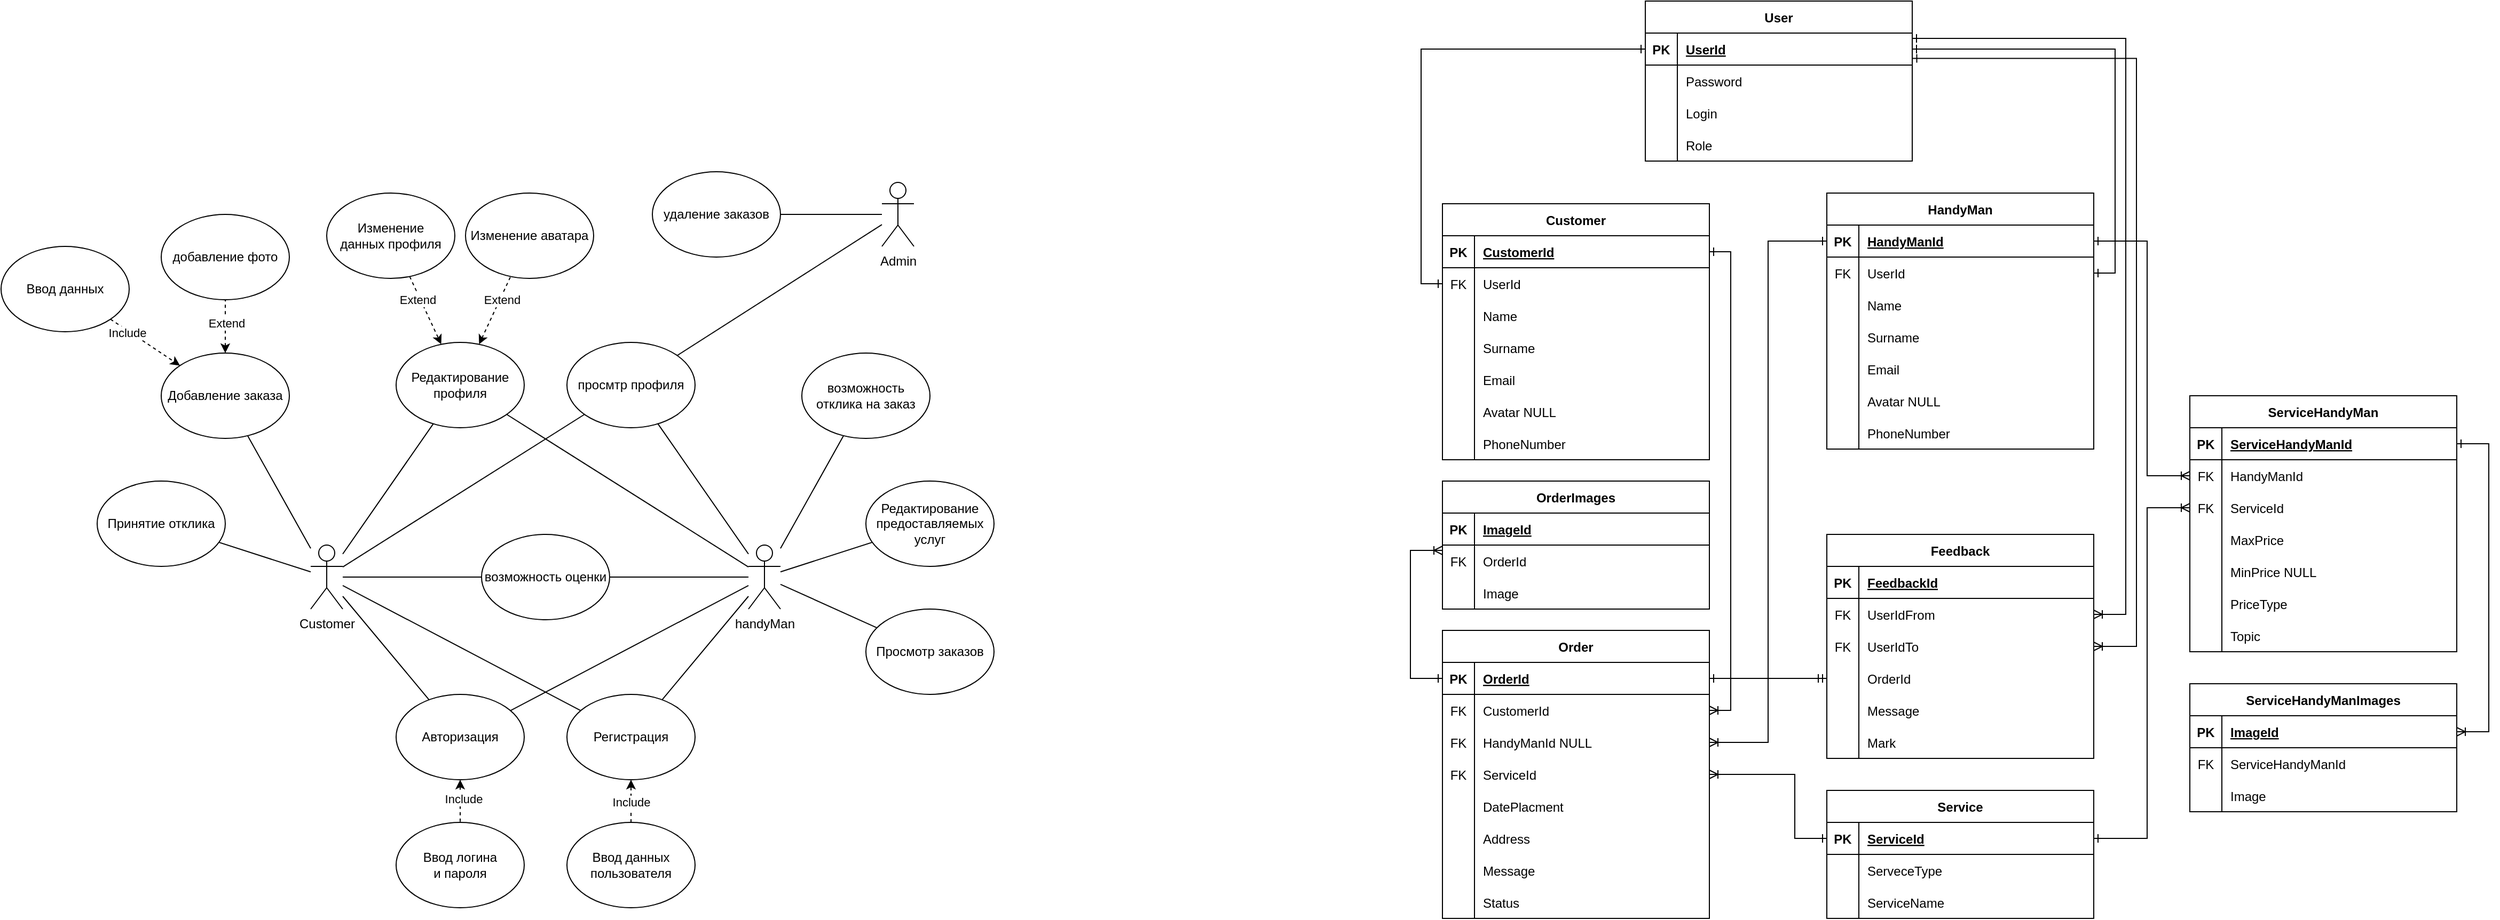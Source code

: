 <mxfile version="24.0.6" type="device">
  <diagram id="R2lEEEUBdFMjLlhIrx00" name="Page-1">
    <mxGraphModel dx="5047" dy="877" grid="1" gridSize="10" guides="1" tooltips="1" connect="1" arrows="1" fold="1" page="1" pageScale="1" pageWidth="850" pageHeight="1100" math="0" shadow="0" extFonts="Permanent Marker^https://fonts.googleapis.com/css?family=Permanent+Marker">
      <root>
        <mxCell id="0" />
        <mxCell id="1" parent="0" />
        <mxCell id="C-vyLk0tnHw3VtMMgP7b-23" value="ServiceHandyMan" style="shape=table;startSize=30;container=1;collapsible=1;childLayout=tableLayout;fixedRows=1;rowLines=0;fontStyle=1;align=center;resizeLast=1;" parent="1" vertex="1">
          <mxGeometry x="-560" y="420" width="250" height="240" as="geometry" />
        </mxCell>
        <mxCell id="C-vyLk0tnHw3VtMMgP7b-24" value="" style="shape=partialRectangle;collapsible=0;dropTarget=0;pointerEvents=0;fillColor=none;points=[[0,0.5],[1,0.5]];portConstraint=eastwest;top=0;left=0;right=0;bottom=1;" parent="C-vyLk0tnHw3VtMMgP7b-23" vertex="1">
          <mxGeometry y="30" width="250" height="30" as="geometry" />
        </mxCell>
        <mxCell id="C-vyLk0tnHw3VtMMgP7b-25" value="PK" style="shape=partialRectangle;overflow=hidden;connectable=0;fillColor=none;top=0;left=0;bottom=0;right=0;fontStyle=1;" parent="C-vyLk0tnHw3VtMMgP7b-24" vertex="1">
          <mxGeometry width="30" height="30" as="geometry">
            <mxRectangle width="30" height="30" as="alternateBounds" />
          </mxGeometry>
        </mxCell>
        <mxCell id="C-vyLk0tnHw3VtMMgP7b-26" value="ServiceHandyManId" style="shape=partialRectangle;overflow=hidden;connectable=0;fillColor=none;top=0;left=0;bottom=0;right=0;align=left;spacingLeft=6;fontStyle=5;" parent="C-vyLk0tnHw3VtMMgP7b-24" vertex="1">
          <mxGeometry x="30" width="220" height="30" as="geometry">
            <mxRectangle width="220" height="30" as="alternateBounds" />
          </mxGeometry>
        </mxCell>
        <mxCell id="C-vyLk0tnHw3VtMMgP7b-27" value="" style="shape=partialRectangle;collapsible=0;dropTarget=0;pointerEvents=0;fillColor=none;points=[[0,0.5],[1,0.5]];portConstraint=eastwest;top=0;left=0;right=0;bottom=0;" parent="C-vyLk0tnHw3VtMMgP7b-23" vertex="1">
          <mxGeometry y="60" width="250" height="30" as="geometry" />
        </mxCell>
        <mxCell id="C-vyLk0tnHw3VtMMgP7b-28" value="FK" style="shape=partialRectangle;overflow=hidden;connectable=0;fillColor=none;top=0;left=0;bottom=0;right=0;" parent="C-vyLk0tnHw3VtMMgP7b-27" vertex="1">
          <mxGeometry width="30" height="30" as="geometry">
            <mxRectangle width="30" height="30" as="alternateBounds" />
          </mxGeometry>
        </mxCell>
        <mxCell id="C-vyLk0tnHw3VtMMgP7b-29" value="HandyManId" style="shape=partialRectangle;overflow=hidden;connectable=0;fillColor=none;top=0;left=0;bottom=0;right=0;align=left;spacingLeft=6;" parent="C-vyLk0tnHw3VtMMgP7b-27" vertex="1">
          <mxGeometry x="30" width="220" height="30" as="geometry">
            <mxRectangle width="220" height="30" as="alternateBounds" />
          </mxGeometry>
        </mxCell>
        <mxCell id="h2akvIX8tn6_67LTG4lU-1" value="" style="shape=partialRectangle;collapsible=0;dropTarget=0;pointerEvents=0;fillColor=none;points=[[0,0.5],[1,0.5]];portConstraint=eastwest;top=0;left=0;right=0;bottom=0;" parent="C-vyLk0tnHw3VtMMgP7b-23" vertex="1">
          <mxGeometry y="90" width="250" height="30" as="geometry" />
        </mxCell>
        <mxCell id="h2akvIX8tn6_67LTG4lU-2" value="FK" style="shape=partialRectangle;overflow=hidden;connectable=0;fillColor=none;top=0;left=0;bottom=0;right=0;" parent="h2akvIX8tn6_67LTG4lU-1" vertex="1">
          <mxGeometry width="30" height="30" as="geometry">
            <mxRectangle width="30" height="30" as="alternateBounds" />
          </mxGeometry>
        </mxCell>
        <mxCell id="h2akvIX8tn6_67LTG4lU-3" value="ServiceId" style="shape=partialRectangle;overflow=hidden;connectable=0;fillColor=none;top=0;left=0;bottom=0;right=0;align=left;spacingLeft=6;" parent="h2akvIX8tn6_67LTG4lU-1" vertex="1">
          <mxGeometry x="30" width="220" height="30" as="geometry">
            <mxRectangle width="220" height="30" as="alternateBounds" />
          </mxGeometry>
        </mxCell>
        <mxCell id="1cn86RNkWt0mrNyXgm2I-27" value="" style="shape=partialRectangle;collapsible=0;dropTarget=0;pointerEvents=0;fillColor=none;points=[[0,0.5],[1,0.5]];portConstraint=eastwest;top=0;left=0;right=0;bottom=0;" parent="C-vyLk0tnHw3VtMMgP7b-23" vertex="1">
          <mxGeometry y="120" width="250" height="30" as="geometry" />
        </mxCell>
        <mxCell id="1cn86RNkWt0mrNyXgm2I-28" value="" style="shape=partialRectangle;overflow=hidden;connectable=0;fillColor=none;top=0;left=0;bottom=0;right=0;" parent="1cn86RNkWt0mrNyXgm2I-27" vertex="1">
          <mxGeometry width="30" height="30" as="geometry">
            <mxRectangle width="30" height="30" as="alternateBounds" />
          </mxGeometry>
        </mxCell>
        <mxCell id="1cn86RNkWt0mrNyXgm2I-29" value="MaxPrice" style="shape=partialRectangle;overflow=hidden;connectable=0;fillColor=none;top=0;left=0;bottom=0;right=0;align=left;spacingLeft=6;" parent="1cn86RNkWt0mrNyXgm2I-27" vertex="1">
          <mxGeometry x="30" width="220" height="30" as="geometry">
            <mxRectangle width="220" height="30" as="alternateBounds" />
          </mxGeometry>
        </mxCell>
        <mxCell id="1cn86RNkWt0mrNyXgm2I-30" value="" style="shape=partialRectangle;collapsible=0;dropTarget=0;pointerEvents=0;fillColor=none;points=[[0,0.5],[1,0.5]];portConstraint=eastwest;top=0;left=0;right=0;bottom=0;" parent="C-vyLk0tnHw3VtMMgP7b-23" vertex="1">
          <mxGeometry y="150" width="250" height="30" as="geometry" />
        </mxCell>
        <mxCell id="1cn86RNkWt0mrNyXgm2I-31" value="" style="shape=partialRectangle;overflow=hidden;connectable=0;fillColor=none;top=0;left=0;bottom=0;right=0;" parent="1cn86RNkWt0mrNyXgm2I-30" vertex="1">
          <mxGeometry width="30" height="30" as="geometry">
            <mxRectangle width="30" height="30" as="alternateBounds" />
          </mxGeometry>
        </mxCell>
        <mxCell id="1cn86RNkWt0mrNyXgm2I-32" value="MinPrice NULL" style="shape=partialRectangle;overflow=hidden;connectable=0;fillColor=none;top=0;left=0;bottom=0;right=0;align=left;spacingLeft=6;" parent="1cn86RNkWt0mrNyXgm2I-30" vertex="1">
          <mxGeometry x="30" width="220" height="30" as="geometry">
            <mxRectangle width="220" height="30" as="alternateBounds" />
          </mxGeometry>
        </mxCell>
        <mxCell id="1cn86RNkWt0mrNyXgm2I-33" value="" style="shape=partialRectangle;collapsible=0;dropTarget=0;pointerEvents=0;fillColor=none;points=[[0,0.5],[1,0.5]];portConstraint=eastwest;top=0;left=0;right=0;bottom=0;" parent="C-vyLk0tnHw3VtMMgP7b-23" vertex="1">
          <mxGeometry y="180" width="250" height="30" as="geometry" />
        </mxCell>
        <mxCell id="1cn86RNkWt0mrNyXgm2I-34" value="" style="shape=partialRectangle;overflow=hidden;connectable=0;fillColor=none;top=0;left=0;bottom=0;right=0;" parent="1cn86RNkWt0mrNyXgm2I-33" vertex="1">
          <mxGeometry width="30" height="30" as="geometry">
            <mxRectangle width="30" height="30" as="alternateBounds" />
          </mxGeometry>
        </mxCell>
        <mxCell id="1cn86RNkWt0mrNyXgm2I-35" value="PriceType" style="shape=partialRectangle;overflow=hidden;connectable=0;fillColor=none;top=0;left=0;bottom=0;right=0;align=left;spacingLeft=6;" parent="1cn86RNkWt0mrNyXgm2I-33" vertex="1">
          <mxGeometry x="30" width="220" height="30" as="geometry">
            <mxRectangle width="220" height="30" as="alternateBounds" />
          </mxGeometry>
        </mxCell>
        <mxCell id="4afJWyH7r3c2F4jbpI1I-107" value="" style="shape=partialRectangle;collapsible=0;dropTarget=0;pointerEvents=0;fillColor=none;points=[[0,0.5],[1,0.5]];portConstraint=eastwest;top=0;left=0;right=0;bottom=0;" vertex="1" parent="C-vyLk0tnHw3VtMMgP7b-23">
          <mxGeometry y="210" width="250" height="30" as="geometry" />
        </mxCell>
        <mxCell id="4afJWyH7r3c2F4jbpI1I-108" value="" style="shape=partialRectangle;overflow=hidden;connectable=0;fillColor=none;top=0;left=0;bottom=0;right=0;" vertex="1" parent="4afJWyH7r3c2F4jbpI1I-107">
          <mxGeometry width="30" height="30" as="geometry">
            <mxRectangle width="30" height="30" as="alternateBounds" />
          </mxGeometry>
        </mxCell>
        <mxCell id="4afJWyH7r3c2F4jbpI1I-109" value="Topic" style="shape=partialRectangle;overflow=hidden;connectable=0;fillColor=none;top=0;left=0;bottom=0;right=0;align=left;spacingLeft=6;" vertex="1" parent="4afJWyH7r3c2F4jbpI1I-107">
          <mxGeometry x="30" width="220" height="30" as="geometry">
            <mxRectangle width="220" height="30" as="alternateBounds" />
          </mxGeometry>
        </mxCell>
        <mxCell id="h2akvIX8tn6_67LTG4lU-4" value="OrderImages" style="shape=table;startSize=30;container=1;collapsible=1;childLayout=tableLayout;fixedRows=1;rowLines=0;fontStyle=1;align=center;resizeLast=1;" parent="1" vertex="1">
          <mxGeometry x="-1260" y="500" width="250" height="120" as="geometry" />
        </mxCell>
        <mxCell id="h2akvIX8tn6_67LTG4lU-5" value="" style="shape=partialRectangle;collapsible=0;dropTarget=0;pointerEvents=0;fillColor=none;points=[[0,0.5],[1,0.5]];portConstraint=eastwest;top=0;left=0;right=0;bottom=1;" parent="h2akvIX8tn6_67LTG4lU-4" vertex="1">
          <mxGeometry y="30" width="250" height="30" as="geometry" />
        </mxCell>
        <mxCell id="h2akvIX8tn6_67LTG4lU-6" value="PK" style="shape=partialRectangle;overflow=hidden;connectable=0;fillColor=none;top=0;left=0;bottom=0;right=0;fontStyle=1;" parent="h2akvIX8tn6_67LTG4lU-5" vertex="1">
          <mxGeometry width="30" height="30" as="geometry">
            <mxRectangle width="30" height="30" as="alternateBounds" />
          </mxGeometry>
        </mxCell>
        <mxCell id="h2akvIX8tn6_67LTG4lU-7" value="ImageId" style="shape=partialRectangle;overflow=hidden;connectable=0;fillColor=none;top=0;left=0;bottom=0;right=0;align=left;spacingLeft=6;fontStyle=5;" parent="h2akvIX8tn6_67LTG4lU-5" vertex="1">
          <mxGeometry x="30" width="220" height="30" as="geometry">
            <mxRectangle width="220" height="30" as="alternateBounds" />
          </mxGeometry>
        </mxCell>
        <mxCell id="h2akvIX8tn6_67LTG4lU-8" value="" style="shape=partialRectangle;collapsible=0;dropTarget=0;pointerEvents=0;fillColor=none;points=[[0,0.5],[1,0.5]];portConstraint=eastwest;top=0;left=0;right=0;bottom=0;" parent="h2akvIX8tn6_67LTG4lU-4" vertex="1">
          <mxGeometry y="60" width="250" height="30" as="geometry" />
        </mxCell>
        <mxCell id="h2akvIX8tn6_67LTG4lU-9" value="FK" style="shape=partialRectangle;overflow=hidden;connectable=0;fillColor=none;top=0;left=0;bottom=0;right=0;" parent="h2akvIX8tn6_67LTG4lU-8" vertex="1">
          <mxGeometry width="30" height="30" as="geometry">
            <mxRectangle width="30" height="30" as="alternateBounds" />
          </mxGeometry>
        </mxCell>
        <mxCell id="h2akvIX8tn6_67LTG4lU-10" value="OrderId" style="shape=partialRectangle;overflow=hidden;connectable=0;fillColor=none;top=0;left=0;bottom=0;right=0;align=left;spacingLeft=6;" parent="h2akvIX8tn6_67LTG4lU-8" vertex="1">
          <mxGeometry x="30" width="220" height="30" as="geometry">
            <mxRectangle width="220" height="30" as="alternateBounds" />
          </mxGeometry>
        </mxCell>
        <mxCell id="h2akvIX8tn6_67LTG4lU-11" value="" style="shape=partialRectangle;collapsible=0;dropTarget=0;pointerEvents=0;fillColor=none;points=[[0,0.5],[1,0.5]];portConstraint=eastwest;top=0;left=0;right=0;bottom=0;" parent="h2akvIX8tn6_67LTG4lU-4" vertex="1">
          <mxGeometry y="90" width="250" height="30" as="geometry" />
        </mxCell>
        <mxCell id="h2akvIX8tn6_67LTG4lU-12" value="" style="shape=partialRectangle;overflow=hidden;connectable=0;fillColor=none;top=0;left=0;bottom=0;right=0;" parent="h2akvIX8tn6_67LTG4lU-11" vertex="1">
          <mxGeometry width="30" height="30" as="geometry">
            <mxRectangle width="30" height="30" as="alternateBounds" />
          </mxGeometry>
        </mxCell>
        <mxCell id="h2akvIX8tn6_67LTG4lU-13" value="Image" style="shape=partialRectangle;overflow=hidden;connectable=0;fillColor=none;top=0;left=0;bottom=0;right=0;align=left;spacingLeft=6;" parent="h2akvIX8tn6_67LTG4lU-11" vertex="1">
          <mxGeometry x="30" width="220" height="30" as="geometry">
            <mxRectangle width="220" height="30" as="alternateBounds" />
          </mxGeometry>
        </mxCell>
        <mxCell id="h2akvIX8tn6_67LTG4lU-14" value="Feedback" style="shape=table;startSize=30;container=1;collapsible=1;childLayout=tableLayout;fixedRows=1;rowLines=0;fontStyle=1;align=center;resizeLast=1;" parent="1" vertex="1">
          <mxGeometry x="-900" y="550" width="250" height="210" as="geometry" />
        </mxCell>
        <mxCell id="h2akvIX8tn6_67LTG4lU-15" value="" style="shape=partialRectangle;collapsible=0;dropTarget=0;pointerEvents=0;fillColor=none;points=[[0,0.5],[1,0.5]];portConstraint=eastwest;top=0;left=0;right=0;bottom=1;" parent="h2akvIX8tn6_67LTG4lU-14" vertex="1">
          <mxGeometry y="30" width="250" height="30" as="geometry" />
        </mxCell>
        <mxCell id="h2akvIX8tn6_67LTG4lU-16" value="PK" style="shape=partialRectangle;overflow=hidden;connectable=0;fillColor=none;top=0;left=0;bottom=0;right=0;fontStyle=1;" parent="h2akvIX8tn6_67LTG4lU-15" vertex="1">
          <mxGeometry width="30" height="30" as="geometry">
            <mxRectangle width="30" height="30" as="alternateBounds" />
          </mxGeometry>
        </mxCell>
        <mxCell id="h2akvIX8tn6_67LTG4lU-17" value="FeedbackId" style="shape=partialRectangle;overflow=hidden;connectable=0;fillColor=none;top=0;left=0;bottom=0;right=0;align=left;spacingLeft=6;fontStyle=5;" parent="h2akvIX8tn6_67LTG4lU-15" vertex="1">
          <mxGeometry x="30" width="220" height="30" as="geometry">
            <mxRectangle width="220" height="30" as="alternateBounds" />
          </mxGeometry>
        </mxCell>
        <mxCell id="h2akvIX8tn6_67LTG4lU-18" value="" style="shape=partialRectangle;collapsible=0;dropTarget=0;pointerEvents=0;fillColor=none;points=[[0,0.5],[1,0.5]];portConstraint=eastwest;top=0;left=0;right=0;bottom=0;" parent="h2akvIX8tn6_67LTG4lU-14" vertex="1">
          <mxGeometry y="60" width="250" height="30" as="geometry" />
        </mxCell>
        <mxCell id="h2akvIX8tn6_67LTG4lU-19" value="FK" style="shape=partialRectangle;overflow=hidden;connectable=0;fillColor=none;top=0;left=0;bottom=0;right=0;" parent="h2akvIX8tn6_67LTG4lU-18" vertex="1">
          <mxGeometry width="30" height="30" as="geometry">
            <mxRectangle width="30" height="30" as="alternateBounds" />
          </mxGeometry>
        </mxCell>
        <mxCell id="h2akvIX8tn6_67LTG4lU-20" value="UserIdFrom" style="shape=partialRectangle;overflow=hidden;connectable=0;fillColor=none;top=0;left=0;bottom=0;right=0;align=left;spacingLeft=6;" parent="h2akvIX8tn6_67LTG4lU-18" vertex="1">
          <mxGeometry x="30" width="220" height="30" as="geometry">
            <mxRectangle width="220" height="30" as="alternateBounds" />
          </mxGeometry>
        </mxCell>
        <mxCell id="h2akvIX8tn6_67LTG4lU-21" value="" style="shape=partialRectangle;collapsible=0;dropTarget=0;pointerEvents=0;fillColor=none;points=[[0,0.5],[1,0.5]];portConstraint=eastwest;top=0;left=0;right=0;bottom=0;" parent="h2akvIX8tn6_67LTG4lU-14" vertex="1">
          <mxGeometry y="90" width="250" height="30" as="geometry" />
        </mxCell>
        <mxCell id="h2akvIX8tn6_67LTG4lU-22" value="FK" style="shape=partialRectangle;overflow=hidden;connectable=0;fillColor=none;top=0;left=0;bottom=0;right=0;" parent="h2akvIX8tn6_67LTG4lU-21" vertex="1">
          <mxGeometry width="30" height="30" as="geometry">
            <mxRectangle width="30" height="30" as="alternateBounds" />
          </mxGeometry>
        </mxCell>
        <mxCell id="h2akvIX8tn6_67LTG4lU-23" value="UserIdTo" style="shape=partialRectangle;overflow=hidden;connectable=0;fillColor=none;top=0;left=0;bottom=0;right=0;align=left;spacingLeft=6;" parent="h2akvIX8tn6_67LTG4lU-21" vertex="1">
          <mxGeometry x="30" width="220" height="30" as="geometry">
            <mxRectangle width="220" height="30" as="alternateBounds" />
          </mxGeometry>
        </mxCell>
        <mxCell id="1cn86RNkWt0mrNyXgm2I-56" value="" style="shape=partialRectangle;collapsible=0;dropTarget=0;pointerEvents=0;fillColor=none;points=[[0,0.5],[1,0.5]];portConstraint=eastwest;top=0;left=0;right=0;bottom=0;" parent="h2akvIX8tn6_67LTG4lU-14" vertex="1">
          <mxGeometry y="120" width="250" height="30" as="geometry" />
        </mxCell>
        <mxCell id="1cn86RNkWt0mrNyXgm2I-57" value="" style="shape=partialRectangle;overflow=hidden;connectable=0;fillColor=none;top=0;left=0;bottom=0;right=0;" parent="1cn86RNkWt0mrNyXgm2I-56" vertex="1">
          <mxGeometry width="30" height="30" as="geometry">
            <mxRectangle width="30" height="30" as="alternateBounds" />
          </mxGeometry>
        </mxCell>
        <mxCell id="1cn86RNkWt0mrNyXgm2I-58" value="OrderId" style="shape=partialRectangle;overflow=hidden;connectable=0;fillColor=none;top=0;left=0;bottom=0;right=0;align=left;spacingLeft=6;" parent="1cn86RNkWt0mrNyXgm2I-56" vertex="1">
          <mxGeometry x="30" width="220" height="30" as="geometry">
            <mxRectangle width="220" height="30" as="alternateBounds" />
          </mxGeometry>
        </mxCell>
        <mxCell id="1cn86RNkWt0mrNyXgm2I-59" value="" style="shape=partialRectangle;collapsible=0;dropTarget=0;pointerEvents=0;fillColor=none;points=[[0,0.5],[1,0.5]];portConstraint=eastwest;top=0;left=0;right=0;bottom=0;" parent="h2akvIX8tn6_67LTG4lU-14" vertex="1">
          <mxGeometry y="150" width="250" height="30" as="geometry" />
        </mxCell>
        <mxCell id="1cn86RNkWt0mrNyXgm2I-60" value="" style="shape=partialRectangle;overflow=hidden;connectable=0;fillColor=none;top=0;left=0;bottom=0;right=0;" parent="1cn86RNkWt0mrNyXgm2I-59" vertex="1">
          <mxGeometry width="30" height="30" as="geometry">
            <mxRectangle width="30" height="30" as="alternateBounds" />
          </mxGeometry>
        </mxCell>
        <mxCell id="1cn86RNkWt0mrNyXgm2I-61" value="Message" style="shape=partialRectangle;overflow=hidden;connectable=0;fillColor=none;top=0;left=0;bottom=0;right=0;align=left;spacingLeft=6;" parent="1cn86RNkWt0mrNyXgm2I-59" vertex="1">
          <mxGeometry x="30" width="220" height="30" as="geometry">
            <mxRectangle width="220" height="30" as="alternateBounds" />
          </mxGeometry>
        </mxCell>
        <mxCell id="1cn86RNkWt0mrNyXgm2I-78" value="" style="shape=partialRectangle;collapsible=0;dropTarget=0;pointerEvents=0;fillColor=none;points=[[0,0.5],[1,0.5]];portConstraint=eastwest;top=0;left=0;right=0;bottom=0;" parent="h2akvIX8tn6_67LTG4lU-14" vertex="1">
          <mxGeometry y="180" width="250" height="30" as="geometry" />
        </mxCell>
        <mxCell id="1cn86RNkWt0mrNyXgm2I-79" value="" style="shape=partialRectangle;overflow=hidden;connectable=0;fillColor=none;top=0;left=0;bottom=0;right=0;" parent="1cn86RNkWt0mrNyXgm2I-78" vertex="1">
          <mxGeometry width="30" height="30" as="geometry">
            <mxRectangle width="30" height="30" as="alternateBounds" />
          </mxGeometry>
        </mxCell>
        <mxCell id="1cn86RNkWt0mrNyXgm2I-80" value="Mark" style="shape=partialRectangle;overflow=hidden;connectable=0;fillColor=none;top=0;left=0;bottom=0;right=0;align=left;spacingLeft=6;" parent="1cn86RNkWt0mrNyXgm2I-78" vertex="1">
          <mxGeometry x="30" width="220" height="30" as="geometry">
            <mxRectangle width="220" height="30" as="alternateBounds" />
          </mxGeometry>
        </mxCell>
        <mxCell id="h2akvIX8tn6_67LTG4lU-34" value="Customer" style="shape=table;startSize=30;container=1;collapsible=1;childLayout=tableLayout;fixedRows=1;rowLines=0;fontStyle=1;align=center;resizeLast=1;" parent="1" vertex="1">
          <mxGeometry x="-1260" y="240" width="250" height="240" as="geometry" />
        </mxCell>
        <mxCell id="h2akvIX8tn6_67LTG4lU-35" value="" style="shape=partialRectangle;collapsible=0;dropTarget=0;pointerEvents=0;fillColor=none;points=[[0,0.5],[1,0.5]];portConstraint=eastwest;top=0;left=0;right=0;bottom=1;" parent="h2akvIX8tn6_67LTG4lU-34" vertex="1">
          <mxGeometry y="30" width="250" height="30" as="geometry" />
        </mxCell>
        <mxCell id="h2akvIX8tn6_67LTG4lU-36" value="PK" style="shape=partialRectangle;overflow=hidden;connectable=0;fillColor=none;top=0;left=0;bottom=0;right=0;fontStyle=1;" parent="h2akvIX8tn6_67LTG4lU-35" vertex="1">
          <mxGeometry width="30" height="30" as="geometry">
            <mxRectangle width="30" height="30" as="alternateBounds" />
          </mxGeometry>
        </mxCell>
        <mxCell id="h2akvIX8tn6_67LTG4lU-37" value="CustomerId" style="shape=partialRectangle;overflow=hidden;connectable=0;fillColor=none;top=0;left=0;bottom=0;right=0;align=left;spacingLeft=6;fontStyle=5;" parent="h2akvIX8tn6_67LTG4lU-35" vertex="1">
          <mxGeometry x="30" width="220" height="30" as="geometry">
            <mxRectangle width="220" height="30" as="alternateBounds" />
          </mxGeometry>
        </mxCell>
        <mxCell id="h2akvIX8tn6_67LTG4lU-38" value="" style="shape=partialRectangle;collapsible=0;dropTarget=0;pointerEvents=0;fillColor=none;points=[[0,0.5],[1,0.5]];portConstraint=eastwest;top=0;left=0;right=0;bottom=0;" parent="h2akvIX8tn6_67LTG4lU-34" vertex="1">
          <mxGeometry y="60" width="250" height="30" as="geometry" />
        </mxCell>
        <mxCell id="h2akvIX8tn6_67LTG4lU-39" value="FK" style="shape=partialRectangle;overflow=hidden;connectable=0;fillColor=none;top=0;left=0;bottom=0;right=0;" parent="h2akvIX8tn6_67LTG4lU-38" vertex="1">
          <mxGeometry width="30" height="30" as="geometry">
            <mxRectangle width="30" height="30" as="alternateBounds" />
          </mxGeometry>
        </mxCell>
        <mxCell id="h2akvIX8tn6_67LTG4lU-40" value="UserId" style="shape=partialRectangle;overflow=hidden;connectable=0;fillColor=none;top=0;left=0;bottom=0;right=0;align=left;spacingLeft=6;" parent="h2akvIX8tn6_67LTG4lU-38" vertex="1">
          <mxGeometry x="30" width="220" height="30" as="geometry">
            <mxRectangle width="220" height="30" as="alternateBounds" />
          </mxGeometry>
        </mxCell>
        <mxCell id="h2akvIX8tn6_67LTG4lU-41" value="" style="shape=partialRectangle;collapsible=0;dropTarget=0;pointerEvents=0;fillColor=none;points=[[0,0.5],[1,0.5]];portConstraint=eastwest;top=0;left=0;right=0;bottom=0;" parent="h2akvIX8tn6_67LTG4lU-34" vertex="1">
          <mxGeometry y="90" width="250" height="30" as="geometry" />
        </mxCell>
        <mxCell id="h2akvIX8tn6_67LTG4lU-42" value="" style="shape=partialRectangle;overflow=hidden;connectable=0;fillColor=none;top=0;left=0;bottom=0;right=0;" parent="h2akvIX8tn6_67LTG4lU-41" vertex="1">
          <mxGeometry width="30" height="30" as="geometry">
            <mxRectangle width="30" height="30" as="alternateBounds" />
          </mxGeometry>
        </mxCell>
        <mxCell id="h2akvIX8tn6_67LTG4lU-43" value="Name" style="shape=partialRectangle;overflow=hidden;connectable=0;fillColor=none;top=0;left=0;bottom=0;right=0;align=left;spacingLeft=6;" parent="h2akvIX8tn6_67LTG4lU-41" vertex="1">
          <mxGeometry x="30" width="220" height="30" as="geometry">
            <mxRectangle width="220" height="30" as="alternateBounds" />
          </mxGeometry>
        </mxCell>
        <mxCell id="h2akvIX8tn6_67LTG4lU-80" value="" style="shape=partialRectangle;collapsible=0;dropTarget=0;pointerEvents=0;fillColor=none;points=[[0,0.5],[1,0.5]];portConstraint=eastwest;top=0;left=0;right=0;bottom=0;" parent="h2akvIX8tn6_67LTG4lU-34" vertex="1">
          <mxGeometry y="120" width="250" height="30" as="geometry" />
        </mxCell>
        <mxCell id="h2akvIX8tn6_67LTG4lU-81" value="" style="shape=partialRectangle;overflow=hidden;connectable=0;fillColor=none;top=0;left=0;bottom=0;right=0;" parent="h2akvIX8tn6_67LTG4lU-80" vertex="1">
          <mxGeometry width="30" height="30" as="geometry">
            <mxRectangle width="30" height="30" as="alternateBounds" />
          </mxGeometry>
        </mxCell>
        <mxCell id="h2akvIX8tn6_67LTG4lU-82" value="Surname" style="shape=partialRectangle;overflow=hidden;connectable=0;fillColor=none;top=0;left=0;bottom=0;right=0;align=left;spacingLeft=6;" parent="h2akvIX8tn6_67LTG4lU-80" vertex="1">
          <mxGeometry x="30" width="220" height="30" as="geometry">
            <mxRectangle width="220" height="30" as="alternateBounds" />
          </mxGeometry>
        </mxCell>
        <mxCell id="h2akvIX8tn6_67LTG4lU-83" value="" style="shape=partialRectangle;collapsible=0;dropTarget=0;pointerEvents=0;fillColor=none;points=[[0,0.5],[1,0.5]];portConstraint=eastwest;top=0;left=0;right=0;bottom=0;" parent="h2akvIX8tn6_67LTG4lU-34" vertex="1">
          <mxGeometry y="150" width="250" height="30" as="geometry" />
        </mxCell>
        <mxCell id="h2akvIX8tn6_67LTG4lU-84" value="" style="shape=partialRectangle;overflow=hidden;connectable=0;fillColor=none;top=0;left=0;bottom=0;right=0;" parent="h2akvIX8tn6_67LTG4lU-83" vertex="1">
          <mxGeometry width="30" height="30" as="geometry">
            <mxRectangle width="30" height="30" as="alternateBounds" />
          </mxGeometry>
        </mxCell>
        <mxCell id="h2akvIX8tn6_67LTG4lU-85" value="Email" style="shape=partialRectangle;overflow=hidden;connectable=0;fillColor=none;top=0;left=0;bottom=0;right=0;align=left;spacingLeft=6;" parent="h2akvIX8tn6_67LTG4lU-83" vertex="1">
          <mxGeometry x="30" width="220" height="30" as="geometry">
            <mxRectangle width="220" height="30" as="alternateBounds" />
          </mxGeometry>
        </mxCell>
        <mxCell id="h2akvIX8tn6_67LTG4lU-92" value="" style="shape=partialRectangle;collapsible=0;dropTarget=0;pointerEvents=0;fillColor=none;points=[[0,0.5],[1,0.5]];portConstraint=eastwest;top=0;left=0;right=0;bottom=0;" parent="h2akvIX8tn6_67LTG4lU-34" vertex="1">
          <mxGeometry y="180" width="250" height="30" as="geometry" />
        </mxCell>
        <mxCell id="h2akvIX8tn6_67LTG4lU-93" value="" style="shape=partialRectangle;overflow=hidden;connectable=0;fillColor=none;top=0;left=0;bottom=0;right=0;" parent="h2akvIX8tn6_67LTG4lU-92" vertex="1">
          <mxGeometry width="30" height="30" as="geometry">
            <mxRectangle width="30" height="30" as="alternateBounds" />
          </mxGeometry>
        </mxCell>
        <mxCell id="h2akvIX8tn6_67LTG4lU-94" value="Avatar NULL" style="shape=partialRectangle;overflow=hidden;connectable=0;fillColor=none;top=0;left=0;bottom=0;right=0;align=left;spacingLeft=6;" parent="h2akvIX8tn6_67LTG4lU-92" vertex="1">
          <mxGeometry x="30" width="220" height="30" as="geometry">
            <mxRectangle width="220" height="30" as="alternateBounds" />
          </mxGeometry>
        </mxCell>
        <mxCell id="4afJWyH7r3c2F4jbpI1I-23" value="" style="shape=partialRectangle;collapsible=0;dropTarget=0;pointerEvents=0;fillColor=none;points=[[0,0.5],[1,0.5]];portConstraint=eastwest;top=0;left=0;right=0;bottom=0;" vertex="1" parent="h2akvIX8tn6_67LTG4lU-34">
          <mxGeometry y="210" width="250" height="30" as="geometry" />
        </mxCell>
        <mxCell id="4afJWyH7r3c2F4jbpI1I-24" value="" style="shape=partialRectangle;overflow=hidden;connectable=0;fillColor=none;top=0;left=0;bottom=0;right=0;" vertex="1" parent="4afJWyH7r3c2F4jbpI1I-23">
          <mxGeometry width="30" height="30" as="geometry">
            <mxRectangle width="30" height="30" as="alternateBounds" />
          </mxGeometry>
        </mxCell>
        <mxCell id="4afJWyH7r3c2F4jbpI1I-25" value="PhoneNumber" style="shape=partialRectangle;overflow=hidden;connectable=0;fillColor=none;top=0;left=0;bottom=0;right=0;align=left;spacingLeft=6;" vertex="1" parent="4afJWyH7r3c2F4jbpI1I-23">
          <mxGeometry x="30" width="220" height="30" as="geometry">
            <mxRectangle width="220" height="30" as="alternateBounds" />
          </mxGeometry>
        </mxCell>
        <mxCell id="h2akvIX8tn6_67LTG4lU-44" value="HandyMan" style="shape=table;startSize=30;container=1;collapsible=1;childLayout=tableLayout;fixedRows=1;rowLines=0;fontStyle=1;align=center;resizeLast=1;" parent="1" vertex="1">
          <mxGeometry x="-900" y="230" width="250" height="240" as="geometry" />
        </mxCell>
        <mxCell id="h2akvIX8tn6_67LTG4lU-45" value="" style="shape=partialRectangle;collapsible=0;dropTarget=0;pointerEvents=0;fillColor=none;points=[[0,0.5],[1,0.5]];portConstraint=eastwest;top=0;left=0;right=0;bottom=1;" parent="h2akvIX8tn6_67LTG4lU-44" vertex="1">
          <mxGeometry y="30" width="250" height="30" as="geometry" />
        </mxCell>
        <mxCell id="h2akvIX8tn6_67LTG4lU-46" value="PK" style="shape=partialRectangle;overflow=hidden;connectable=0;fillColor=none;top=0;left=0;bottom=0;right=0;fontStyle=1;" parent="h2akvIX8tn6_67LTG4lU-45" vertex="1">
          <mxGeometry width="30" height="30" as="geometry">
            <mxRectangle width="30" height="30" as="alternateBounds" />
          </mxGeometry>
        </mxCell>
        <mxCell id="h2akvIX8tn6_67LTG4lU-47" value="HandyManId" style="shape=partialRectangle;overflow=hidden;connectable=0;fillColor=none;top=0;left=0;bottom=0;right=0;align=left;spacingLeft=6;fontStyle=5;" parent="h2akvIX8tn6_67LTG4lU-45" vertex="1">
          <mxGeometry x="30" width="220" height="30" as="geometry">
            <mxRectangle width="220" height="30" as="alternateBounds" />
          </mxGeometry>
        </mxCell>
        <mxCell id="h2akvIX8tn6_67LTG4lU-48" value="" style="shape=partialRectangle;collapsible=0;dropTarget=0;pointerEvents=0;fillColor=none;points=[[0,0.5],[1,0.5]];portConstraint=eastwest;top=0;left=0;right=0;bottom=0;" parent="h2akvIX8tn6_67LTG4lU-44" vertex="1">
          <mxGeometry y="60" width="250" height="30" as="geometry" />
        </mxCell>
        <mxCell id="h2akvIX8tn6_67LTG4lU-49" value="FK" style="shape=partialRectangle;overflow=hidden;connectable=0;fillColor=none;top=0;left=0;bottom=0;right=0;" parent="h2akvIX8tn6_67LTG4lU-48" vertex="1">
          <mxGeometry width="30" height="30" as="geometry">
            <mxRectangle width="30" height="30" as="alternateBounds" />
          </mxGeometry>
        </mxCell>
        <mxCell id="h2akvIX8tn6_67LTG4lU-50" value="UserId" style="shape=partialRectangle;overflow=hidden;connectable=0;fillColor=none;top=0;left=0;bottom=0;right=0;align=left;spacingLeft=6;" parent="h2akvIX8tn6_67LTG4lU-48" vertex="1">
          <mxGeometry x="30" width="220" height="30" as="geometry">
            <mxRectangle width="220" height="30" as="alternateBounds" />
          </mxGeometry>
        </mxCell>
        <mxCell id="h2akvIX8tn6_67LTG4lU-51" value="" style="shape=partialRectangle;collapsible=0;dropTarget=0;pointerEvents=0;fillColor=none;points=[[0,0.5],[1,0.5]];portConstraint=eastwest;top=0;left=0;right=0;bottom=0;" parent="h2akvIX8tn6_67LTG4lU-44" vertex="1">
          <mxGeometry y="90" width="250" height="30" as="geometry" />
        </mxCell>
        <mxCell id="h2akvIX8tn6_67LTG4lU-52" value="" style="shape=partialRectangle;overflow=hidden;connectable=0;fillColor=none;top=0;left=0;bottom=0;right=0;" parent="h2akvIX8tn6_67LTG4lU-51" vertex="1">
          <mxGeometry width="30" height="30" as="geometry">
            <mxRectangle width="30" height="30" as="alternateBounds" />
          </mxGeometry>
        </mxCell>
        <mxCell id="h2akvIX8tn6_67LTG4lU-53" value="Name" style="shape=partialRectangle;overflow=hidden;connectable=0;fillColor=none;top=0;left=0;bottom=0;right=0;align=left;spacingLeft=6;" parent="h2akvIX8tn6_67LTG4lU-51" vertex="1">
          <mxGeometry x="30" width="220" height="30" as="geometry">
            <mxRectangle width="220" height="30" as="alternateBounds" />
          </mxGeometry>
        </mxCell>
        <mxCell id="h2akvIX8tn6_67LTG4lU-86" value="" style="shape=partialRectangle;collapsible=0;dropTarget=0;pointerEvents=0;fillColor=none;points=[[0,0.5],[1,0.5]];portConstraint=eastwest;top=0;left=0;right=0;bottom=0;" parent="h2akvIX8tn6_67LTG4lU-44" vertex="1">
          <mxGeometry y="120" width="250" height="30" as="geometry" />
        </mxCell>
        <mxCell id="h2akvIX8tn6_67LTG4lU-87" value="" style="shape=partialRectangle;overflow=hidden;connectable=0;fillColor=none;top=0;left=0;bottom=0;right=0;" parent="h2akvIX8tn6_67LTG4lU-86" vertex="1">
          <mxGeometry width="30" height="30" as="geometry">
            <mxRectangle width="30" height="30" as="alternateBounds" />
          </mxGeometry>
        </mxCell>
        <mxCell id="h2akvIX8tn6_67LTG4lU-88" value="Surname" style="shape=partialRectangle;overflow=hidden;connectable=0;fillColor=none;top=0;left=0;bottom=0;right=0;align=left;spacingLeft=6;" parent="h2akvIX8tn6_67LTG4lU-86" vertex="1">
          <mxGeometry x="30" width="220" height="30" as="geometry">
            <mxRectangle width="220" height="30" as="alternateBounds" />
          </mxGeometry>
        </mxCell>
        <mxCell id="h2akvIX8tn6_67LTG4lU-89" value="" style="shape=partialRectangle;collapsible=0;dropTarget=0;pointerEvents=0;fillColor=none;points=[[0,0.5],[1,0.5]];portConstraint=eastwest;top=0;left=0;right=0;bottom=0;" parent="h2akvIX8tn6_67LTG4lU-44" vertex="1">
          <mxGeometry y="150" width="250" height="30" as="geometry" />
        </mxCell>
        <mxCell id="h2akvIX8tn6_67LTG4lU-90" value="" style="shape=partialRectangle;overflow=hidden;connectable=0;fillColor=none;top=0;left=0;bottom=0;right=0;" parent="h2akvIX8tn6_67LTG4lU-89" vertex="1">
          <mxGeometry width="30" height="30" as="geometry">
            <mxRectangle width="30" height="30" as="alternateBounds" />
          </mxGeometry>
        </mxCell>
        <mxCell id="h2akvIX8tn6_67LTG4lU-91" value="Email" style="shape=partialRectangle;overflow=hidden;connectable=0;fillColor=none;top=0;left=0;bottom=0;right=0;align=left;spacingLeft=6;" parent="h2akvIX8tn6_67LTG4lU-89" vertex="1">
          <mxGeometry x="30" width="220" height="30" as="geometry">
            <mxRectangle width="220" height="30" as="alternateBounds" />
          </mxGeometry>
        </mxCell>
        <mxCell id="h2akvIX8tn6_67LTG4lU-95" value="" style="shape=partialRectangle;collapsible=0;dropTarget=0;pointerEvents=0;fillColor=none;points=[[0,0.5],[1,0.5]];portConstraint=eastwest;top=0;left=0;right=0;bottom=0;" parent="h2akvIX8tn6_67LTG4lU-44" vertex="1">
          <mxGeometry y="180" width="250" height="30" as="geometry" />
        </mxCell>
        <mxCell id="h2akvIX8tn6_67LTG4lU-96" value="" style="shape=partialRectangle;overflow=hidden;connectable=0;fillColor=none;top=0;left=0;bottom=0;right=0;" parent="h2akvIX8tn6_67LTG4lU-95" vertex="1">
          <mxGeometry width="30" height="30" as="geometry">
            <mxRectangle width="30" height="30" as="alternateBounds" />
          </mxGeometry>
        </mxCell>
        <mxCell id="h2akvIX8tn6_67LTG4lU-97" value="Avatar NULL" style="shape=partialRectangle;overflow=hidden;connectable=0;fillColor=none;top=0;left=0;bottom=0;right=0;align=left;spacingLeft=6;" parent="h2akvIX8tn6_67LTG4lU-95" vertex="1">
          <mxGeometry x="30" width="220" height="30" as="geometry">
            <mxRectangle width="220" height="30" as="alternateBounds" />
          </mxGeometry>
        </mxCell>
        <mxCell id="4afJWyH7r3c2F4jbpI1I-20" value="" style="shape=partialRectangle;collapsible=0;dropTarget=0;pointerEvents=0;fillColor=none;points=[[0,0.5],[1,0.5]];portConstraint=eastwest;top=0;left=0;right=0;bottom=0;" vertex="1" parent="h2akvIX8tn6_67LTG4lU-44">
          <mxGeometry y="210" width="250" height="30" as="geometry" />
        </mxCell>
        <mxCell id="4afJWyH7r3c2F4jbpI1I-21" value="" style="shape=partialRectangle;overflow=hidden;connectable=0;fillColor=none;top=0;left=0;bottom=0;right=0;" vertex="1" parent="4afJWyH7r3c2F4jbpI1I-20">
          <mxGeometry width="30" height="30" as="geometry">
            <mxRectangle width="30" height="30" as="alternateBounds" />
          </mxGeometry>
        </mxCell>
        <mxCell id="4afJWyH7r3c2F4jbpI1I-22" value="PhoneNumber" style="shape=partialRectangle;overflow=hidden;connectable=0;fillColor=none;top=0;left=0;bottom=0;right=0;align=left;spacingLeft=6;" vertex="1" parent="4afJWyH7r3c2F4jbpI1I-20">
          <mxGeometry x="30" width="220" height="30" as="geometry">
            <mxRectangle width="220" height="30" as="alternateBounds" />
          </mxGeometry>
        </mxCell>
        <mxCell id="h2akvIX8tn6_67LTG4lU-54" value="Order" style="shape=table;startSize=30;container=1;collapsible=1;childLayout=tableLayout;fixedRows=1;rowLines=0;fontStyle=1;align=center;resizeLast=1;" parent="1" vertex="1">
          <mxGeometry x="-1260" y="640" width="250" height="270" as="geometry" />
        </mxCell>
        <mxCell id="h2akvIX8tn6_67LTG4lU-55" value="" style="shape=partialRectangle;collapsible=0;dropTarget=0;pointerEvents=0;fillColor=none;points=[[0,0.5],[1,0.5]];portConstraint=eastwest;top=0;left=0;right=0;bottom=1;" parent="h2akvIX8tn6_67LTG4lU-54" vertex="1">
          <mxGeometry y="30" width="250" height="30" as="geometry" />
        </mxCell>
        <mxCell id="h2akvIX8tn6_67LTG4lU-56" value="PK" style="shape=partialRectangle;overflow=hidden;connectable=0;fillColor=none;top=0;left=0;bottom=0;right=0;fontStyle=1;" parent="h2akvIX8tn6_67LTG4lU-55" vertex="1">
          <mxGeometry width="30" height="30" as="geometry">
            <mxRectangle width="30" height="30" as="alternateBounds" />
          </mxGeometry>
        </mxCell>
        <mxCell id="h2akvIX8tn6_67LTG4lU-57" value="OrderId" style="shape=partialRectangle;overflow=hidden;connectable=0;fillColor=none;top=0;left=0;bottom=0;right=0;align=left;spacingLeft=6;fontStyle=5;" parent="h2akvIX8tn6_67LTG4lU-55" vertex="1">
          <mxGeometry x="30" width="220" height="30" as="geometry">
            <mxRectangle width="220" height="30" as="alternateBounds" />
          </mxGeometry>
        </mxCell>
        <mxCell id="h2akvIX8tn6_67LTG4lU-58" value="" style="shape=partialRectangle;collapsible=0;dropTarget=0;pointerEvents=0;fillColor=none;points=[[0,0.5],[1,0.5]];portConstraint=eastwest;top=0;left=0;right=0;bottom=0;" parent="h2akvIX8tn6_67LTG4lU-54" vertex="1">
          <mxGeometry y="60" width="250" height="30" as="geometry" />
        </mxCell>
        <mxCell id="h2akvIX8tn6_67LTG4lU-59" value="FK" style="shape=partialRectangle;overflow=hidden;connectable=0;fillColor=none;top=0;left=0;bottom=0;right=0;" parent="h2akvIX8tn6_67LTG4lU-58" vertex="1">
          <mxGeometry width="30" height="30" as="geometry">
            <mxRectangle width="30" height="30" as="alternateBounds" />
          </mxGeometry>
        </mxCell>
        <mxCell id="h2akvIX8tn6_67LTG4lU-60" value="CustomerId " style="shape=partialRectangle;overflow=hidden;connectable=0;fillColor=none;top=0;left=0;bottom=0;right=0;align=left;spacingLeft=6;" parent="h2akvIX8tn6_67LTG4lU-58" vertex="1">
          <mxGeometry x="30" width="220" height="30" as="geometry">
            <mxRectangle width="220" height="30" as="alternateBounds" />
          </mxGeometry>
        </mxCell>
        <mxCell id="h2akvIX8tn6_67LTG4lU-61" value="" style="shape=partialRectangle;collapsible=0;dropTarget=0;pointerEvents=0;fillColor=none;points=[[0,0.5],[1,0.5]];portConstraint=eastwest;top=0;left=0;right=0;bottom=0;" parent="h2akvIX8tn6_67LTG4lU-54" vertex="1">
          <mxGeometry y="90" width="250" height="30" as="geometry" />
        </mxCell>
        <mxCell id="h2akvIX8tn6_67LTG4lU-62" value="FK" style="shape=partialRectangle;overflow=hidden;connectable=0;fillColor=none;top=0;left=0;bottom=0;right=0;" parent="h2akvIX8tn6_67LTG4lU-61" vertex="1">
          <mxGeometry width="30" height="30" as="geometry">
            <mxRectangle width="30" height="30" as="alternateBounds" />
          </mxGeometry>
        </mxCell>
        <mxCell id="h2akvIX8tn6_67LTG4lU-63" value="HandyManId NULL" style="shape=partialRectangle;overflow=hidden;connectable=0;fillColor=none;top=0;left=0;bottom=0;right=0;align=left;spacingLeft=6;" parent="h2akvIX8tn6_67LTG4lU-61" vertex="1">
          <mxGeometry x="30" width="220" height="30" as="geometry">
            <mxRectangle width="220" height="30" as="alternateBounds" />
          </mxGeometry>
        </mxCell>
        <mxCell id="1cn86RNkWt0mrNyXgm2I-11" value="" style="shape=partialRectangle;collapsible=0;dropTarget=0;pointerEvents=0;fillColor=none;points=[[0,0.5],[1,0.5]];portConstraint=eastwest;top=0;left=0;right=0;bottom=0;" parent="h2akvIX8tn6_67LTG4lU-54" vertex="1">
          <mxGeometry y="120" width="250" height="30" as="geometry" />
        </mxCell>
        <mxCell id="1cn86RNkWt0mrNyXgm2I-12" value="FK" style="shape=partialRectangle;overflow=hidden;connectable=0;fillColor=none;top=0;left=0;bottom=0;right=0;" parent="1cn86RNkWt0mrNyXgm2I-11" vertex="1">
          <mxGeometry width="30" height="30" as="geometry">
            <mxRectangle width="30" height="30" as="alternateBounds" />
          </mxGeometry>
        </mxCell>
        <mxCell id="1cn86RNkWt0mrNyXgm2I-13" value="ServiceId" style="shape=partialRectangle;overflow=hidden;connectable=0;fillColor=none;top=0;left=0;bottom=0;right=0;align=left;spacingLeft=6;" parent="1cn86RNkWt0mrNyXgm2I-11" vertex="1">
          <mxGeometry x="30" width="220" height="30" as="geometry">
            <mxRectangle width="220" height="30" as="alternateBounds" />
          </mxGeometry>
        </mxCell>
        <mxCell id="1cn86RNkWt0mrNyXgm2I-14" value="" style="shape=partialRectangle;collapsible=0;dropTarget=0;pointerEvents=0;fillColor=none;points=[[0,0.5],[1,0.5]];portConstraint=eastwest;top=0;left=0;right=0;bottom=0;" parent="h2akvIX8tn6_67LTG4lU-54" vertex="1">
          <mxGeometry y="150" width="250" height="30" as="geometry" />
        </mxCell>
        <mxCell id="1cn86RNkWt0mrNyXgm2I-15" value="" style="shape=partialRectangle;overflow=hidden;connectable=0;fillColor=none;top=0;left=0;bottom=0;right=0;" parent="1cn86RNkWt0mrNyXgm2I-14" vertex="1">
          <mxGeometry width="30" height="30" as="geometry">
            <mxRectangle width="30" height="30" as="alternateBounds" />
          </mxGeometry>
        </mxCell>
        <mxCell id="1cn86RNkWt0mrNyXgm2I-16" value="DatePlacment" style="shape=partialRectangle;overflow=hidden;connectable=0;fillColor=none;top=0;left=0;bottom=0;right=0;align=left;spacingLeft=6;" parent="1cn86RNkWt0mrNyXgm2I-14" vertex="1">
          <mxGeometry x="30" width="220" height="30" as="geometry">
            <mxRectangle width="220" height="30" as="alternateBounds" />
          </mxGeometry>
        </mxCell>
        <mxCell id="1cn86RNkWt0mrNyXgm2I-81" value="" style="shape=partialRectangle;collapsible=0;dropTarget=0;pointerEvents=0;fillColor=none;points=[[0,0.5],[1,0.5]];portConstraint=eastwest;top=0;left=0;right=0;bottom=0;" parent="h2akvIX8tn6_67LTG4lU-54" vertex="1">
          <mxGeometry y="180" width="250" height="30" as="geometry" />
        </mxCell>
        <mxCell id="1cn86RNkWt0mrNyXgm2I-82" value="" style="shape=partialRectangle;overflow=hidden;connectable=0;fillColor=none;top=0;left=0;bottom=0;right=0;" parent="1cn86RNkWt0mrNyXgm2I-81" vertex="1">
          <mxGeometry width="30" height="30" as="geometry">
            <mxRectangle width="30" height="30" as="alternateBounds" />
          </mxGeometry>
        </mxCell>
        <mxCell id="1cn86RNkWt0mrNyXgm2I-83" value="Address" style="shape=partialRectangle;overflow=hidden;connectable=0;fillColor=none;top=0;left=0;bottom=0;right=0;align=left;spacingLeft=6;" parent="1cn86RNkWt0mrNyXgm2I-81" vertex="1">
          <mxGeometry x="30" width="220" height="30" as="geometry">
            <mxRectangle width="220" height="30" as="alternateBounds" />
          </mxGeometry>
        </mxCell>
        <mxCell id="1cn86RNkWt0mrNyXgm2I-84" value="" style="shape=partialRectangle;collapsible=0;dropTarget=0;pointerEvents=0;fillColor=none;points=[[0,0.5],[1,0.5]];portConstraint=eastwest;top=0;left=0;right=0;bottom=0;" parent="h2akvIX8tn6_67LTG4lU-54" vertex="1">
          <mxGeometry y="210" width="250" height="30" as="geometry" />
        </mxCell>
        <mxCell id="1cn86RNkWt0mrNyXgm2I-85" value="" style="shape=partialRectangle;overflow=hidden;connectable=0;fillColor=none;top=0;left=0;bottom=0;right=0;" parent="1cn86RNkWt0mrNyXgm2I-84" vertex="1">
          <mxGeometry width="30" height="30" as="geometry">
            <mxRectangle width="30" height="30" as="alternateBounds" />
          </mxGeometry>
        </mxCell>
        <mxCell id="1cn86RNkWt0mrNyXgm2I-86" value="Message" style="shape=partialRectangle;overflow=hidden;connectable=0;fillColor=none;top=0;left=0;bottom=0;right=0;align=left;spacingLeft=6;" parent="1cn86RNkWt0mrNyXgm2I-84" vertex="1">
          <mxGeometry x="30" width="220" height="30" as="geometry">
            <mxRectangle width="220" height="30" as="alternateBounds" />
          </mxGeometry>
        </mxCell>
        <mxCell id="1cn86RNkWt0mrNyXgm2I-91" value="" style="shape=partialRectangle;collapsible=0;dropTarget=0;pointerEvents=0;fillColor=none;points=[[0,0.5],[1,0.5]];portConstraint=eastwest;top=0;left=0;right=0;bottom=0;" parent="h2akvIX8tn6_67LTG4lU-54" vertex="1">
          <mxGeometry y="240" width="250" height="30" as="geometry" />
        </mxCell>
        <mxCell id="1cn86RNkWt0mrNyXgm2I-92" value="" style="shape=partialRectangle;overflow=hidden;connectable=0;fillColor=none;top=0;left=0;bottom=0;right=0;" parent="1cn86RNkWt0mrNyXgm2I-91" vertex="1">
          <mxGeometry width="30" height="30" as="geometry">
            <mxRectangle width="30" height="30" as="alternateBounds" />
          </mxGeometry>
        </mxCell>
        <mxCell id="1cn86RNkWt0mrNyXgm2I-93" value="Status" style="shape=partialRectangle;overflow=hidden;connectable=0;fillColor=none;top=0;left=0;bottom=0;right=0;align=left;spacingLeft=6;" parent="1cn86RNkWt0mrNyXgm2I-91" vertex="1">
          <mxGeometry x="30" width="220" height="30" as="geometry">
            <mxRectangle width="220" height="30" as="alternateBounds" />
          </mxGeometry>
        </mxCell>
        <mxCell id="h2akvIX8tn6_67LTG4lU-64" value="User" style="shape=table;startSize=30;container=1;collapsible=1;childLayout=tableLayout;fixedRows=1;rowLines=0;fontStyle=1;align=center;resizeLast=1;" parent="1" vertex="1">
          <mxGeometry x="-1070" y="50" width="250" height="150" as="geometry" />
        </mxCell>
        <mxCell id="h2akvIX8tn6_67LTG4lU-65" value="" style="shape=partialRectangle;collapsible=0;dropTarget=0;pointerEvents=0;fillColor=none;points=[[0,0.5],[1,0.5]];portConstraint=eastwest;top=0;left=0;right=0;bottom=1;" parent="h2akvIX8tn6_67LTG4lU-64" vertex="1">
          <mxGeometry y="30" width="250" height="30" as="geometry" />
        </mxCell>
        <mxCell id="h2akvIX8tn6_67LTG4lU-66" value="PK" style="shape=partialRectangle;overflow=hidden;connectable=0;fillColor=none;top=0;left=0;bottom=0;right=0;fontStyle=1;" parent="h2akvIX8tn6_67LTG4lU-65" vertex="1">
          <mxGeometry width="30" height="30" as="geometry">
            <mxRectangle width="30" height="30" as="alternateBounds" />
          </mxGeometry>
        </mxCell>
        <mxCell id="h2akvIX8tn6_67LTG4lU-67" value="UserId" style="shape=partialRectangle;overflow=hidden;connectable=0;fillColor=none;top=0;left=0;bottom=0;right=0;align=left;spacingLeft=6;fontStyle=5;" parent="h2akvIX8tn6_67LTG4lU-65" vertex="1">
          <mxGeometry x="30" width="220" height="30" as="geometry">
            <mxRectangle width="220" height="30" as="alternateBounds" />
          </mxGeometry>
        </mxCell>
        <mxCell id="h2akvIX8tn6_67LTG4lU-68" value="" style="shape=partialRectangle;collapsible=0;dropTarget=0;pointerEvents=0;fillColor=none;points=[[0,0.5],[1,0.5]];portConstraint=eastwest;top=0;left=0;right=0;bottom=0;" parent="h2akvIX8tn6_67LTG4lU-64" vertex="1">
          <mxGeometry y="60" width="250" height="30" as="geometry" />
        </mxCell>
        <mxCell id="h2akvIX8tn6_67LTG4lU-69" value="" style="shape=partialRectangle;overflow=hidden;connectable=0;fillColor=none;top=0;left=0;bottom=0;right=0;" parent="h2akvIX8tn6_67LTG4lU-68" vertex="1">
          <mxGeometry width="30" height="30" as="geometry">
            <mxRectangle width="30" height="30" as="alternateBounds" />
          </mxGeometry>
        </mxCell>
        <mxCell id="h2akvIX8tn6_67LTG4lU-70" value="Password" style="shape=partialRectangle;overflow=hidden;connectable=0;fillColor=none;top=0;left=0;bottom=0;right=0;align=left;spacingLeft=6;" parent="h2akvIX8tn6_67LTG4lU-68" vertex="1">
          <mxGeometry x="30" width="220" height="30" as="geometry">
            <mxRectangle width="220" height="30" as="alternateBounds" />
          </mxGeometry>
        </mxCell>
        <mxCell id="h2akvIX8tn6_67LTG4lU-71" value="" style="shape=partialRectangle;collapsible=0;dropTarget=0;pointerEvents=0;fillColor=none;points=[[0,0.5],[1,0.5]];portConstraint=eastwest;top=0;left=0;right=0;bottom=0;" parent="h2akvIX8tn6_67LTG4lU-64" vertex="1">
          <mxGeometry y="90" width="250" height="30" as="geometry" />
        </mxCell>
        <mxCell id="h2akvIX8tn6_67LTG4lU-72" value="" style="shape=partialRectangle;overflow=hidden;connectable=0;fillColor=none;top=0;left=0;bottom=0;right=0;" parent="h2akvIX8tn6_67LTG4lU-71" vertex="1">
          <mxGeometry width="30" height="30" as="geometry">
            <mxRectangle width="30" height="30" as="alternateBounds" />
          </mxGeometry>
        </mxCell>
        <mxCell id="h2akvIX8tn6_67LTG4lU-73" value="Login" style="shape=partialRectangle;overflow=hidden;connectable=0;fillColor=none;top=0;left=0;bottom=0;right=0;align=left;spacingLeft=6;" parent="h2akvIX8tn6_67LTG4lU-71" vertex="1">
          <mxGeometry x="30" width="220" height="30" as="geometry">
            <mxRectangle width="220" height="30" as="alternateBounds" />
          </mxGeometry>
        </mxCell>
        <mxCell id="h2akvIX8tn6_67LTG4lU-77" value="" style="shape=partialRectangle;collapsible=0;dropTarget=0;pointerEvents=0;fillColor=none;points=[[0,0.5],[1,0.5]];portConstraint=eastwest;top=0;left=0;right=0;bottom=0;" parent="h2akvIX8tn6_67LTG4lU-64" vertex="1">
          <mxGeometry y="120" width="250" height="30" as="geometry" />
        </mxCell>
        <mxCell id="h2akvIX8tn6_67LTG4lU-78" value="" style="shape=partialRectangle;overflow=hidden;connectable=0;fillColor=none;top=0;left=0;bottom=0;right=0;" parent="h2akvIX8tn6_67LTG4lU-77" vertex="1">
          <mxGeometry width="30" height="30" as="geometry">
            <mxRectangle width="30" height="30" as="alternateBounds" />
          </mxGeometry>
        </mxCell>
        <mxCell id="h2akvIX8tn6_67LTG4lU-79" value="Role" style="shape=partialRectangle;overflow=hidden;connectable=0;fillColor=none;top=0;left=0;bottom=0;right=0;align=left;spacingLeft=6;" parent="h2akvIX8tn6_67LTG4lU-77" vertex="1">
          <mxGeometry x="30" width="220" height="30" as="geometry">
            <mxRectangle width="220" height="30" as="alternateBounds" />
          </mxGeometry>
        </mxCell>
        <mxCell id="h2akvIX8tn6_67LTG4lU-98" value="Service" style="shape=table;startSize=30;container=1;collapsible=1;childLayout=tableLayout;fixedRows=1;rowLines=0;fontStyle=1;align=center;resizeLast=1;" parent="1" vertex="1">
          <mxGeometry x="-900" y="790" width="250" height="120" as="geometry" />
        </mxCell>
        <mxCell id="h2akvIX8tn6_67LTG4lU-99" value="" style="shape=partialRectangle;collapsible=0;dropTarget=0;pointerEvents=0;fillColor=none;points=[[0,0.5],[1,0.5]];portConstraint=eastwest;top=0;left=0;right=0;bottom=1;" parent="h2akvIX8tn6_67LTG4lU-98" vertex="1">
          <mxGeometry y="30" width="250" height="30" as="geometry" />
        </mxCell>
        <mxCell id="h2akvIX8tn6_67LTG4lU-100" value="PK" style="shape=partialRectangle;overflow=hidden;connectable=0;fillColor=none;top=0;left=0;bottom=0;right=0;fontStyle=1;" parent="h2akvIX8tn6_67LTG4lU-99" vertex="1">
          <mxGeometry width="30" height="30" as="geometry">
            <mxRectangle width="30" height="30" as="alternateBounds" />
          </mxGeometry>
        </mxCell>
        <mxCell id="h2akvIX8tn6_67LTG4lU-101" value="ServiceId" style="shape=partialRectangle;overflow=hidden;connectable=0;fillColor=none;top=0;left=0;bottom=0;right=0;align=left;spacingLeft=6;fontStyle=5;" parent="h2akvIX8tn6_67LTG4lU-99" vertex="1">
          <mxGeometry x="30" width="220" height="30" as="geometry">
            <mxRectangle width="220" height="30" as="alternateBounds" />
          </mxGeometry>
        </mxCell>
        <mxCell id="h2akvIX8tn6_67LTG4lU-102" value="" style="shape=partialRectangle;collapsible=0;dropTarget=0;pointerEvents=0;fillColor=none;points=[[0,0.5],[1,0.5]];portConstraint=eastwest;top=0;left=0;right=0;bottom=0;" parent="h2akvIX8tn6_67LTG4lU-98" vertex="1">
          <mxGeometry y="60" width="250" height="30" as="geometry" />
        </mxCell>
        <mxCell id="h2akvIX8tn6_67LTG4lU-103" value="" style="shape=partialRectangle;overflow=hidden;connectable=0;fillColor=none;top=0;left=0;bottom=0;right=0;" parent="h2akvIX8tn6_67LTG4lU-102" vertex="1">
          <mxGeometry width="30" height="30" as="geometry">
            <mxRectangle width="30" height="30" as="alternateBounds" />
          </mxGeometry>
        </mxCell>
        <mxCell id="h2akvIX8tn6_67LTG4lU-104" value="ServeceType" style="shape=partialRectangle;overflow=hidden;connectable=0;fillColor=none;top=0;left=0;bottom=0;right=0;align=left;spacingLeft=6;" parent="h2akvIX8tn6_67LTG4lU-102" vertex="1">
          <mxGeometry x="30" width="220" height="30" as="geometry">
            <mxRectangle width="220" height="30" as="alternateBounds" />
          </mxGeometry>
        </mxCell>
        <mxCell id="h2akvIX8tn6_67LTG4lU-105" value="" style="shape=partialRectangle;collapsible=0;dropTarget=0;pointerEvents=0;fillColor=none;points=[[0,0.5],[1,0.5]];portConstraint=eastwest;top=0;left=0;right=0;bottom=0;" parent="h2akvIX8tn6_67LTG4lU-98" vertex="1">
          <mxGeometry y="90" width="250" height="30" as="geometry" />
        </mxCell>
        <mxCell id="h2akvIX8tn6_67LTG4lU-106" value="" style="shape=partialRectangle;overflow=hidden;connectable=0;fillColor=none;top=0;left=0;bottom=0;right=0;" parent="h2akvIX8tn6_67LTG4lU-105" vertex="1">
          <mxGeometry width="30" height="30" as="geometry">
            <mxRectangle width="30" height="30" as="alternateBounds" />
          </mxGeometry>
        </mxCell>
        <mxCell id="h2akvIX8tn6_67LTG4lU-107" value="ServiceName" style="shape=partialRectangle;overflow=hidden;connectable=0;fillColor=none;top=0;left=0;bottom=0;right=0;align=left;spacingLeft=6;" parent="h2akvIX8tn6_67LTG4lU-105" vertex="1">
          <mxGeometry x="30" width="220" height="30" as="geometry">
            <mxRectangle width="220" height="30" as="alternateBounds" />
          </mxGeometry>
        </mxCell>
        <mxCell id="1cn86RNkWt0mrNyXgm2I-36" value="ServiceHandyManImages" style="shape=table;startSize=30;container=1;collapsible=1;childLayout=tableLayout;fixedRows=1;rowLines=0;fontStyle=1;align=center;resizeLast=1;" parent="1" vertex="1">
          <mxGeometry x="-560" y="690" width="250" height="120" as="geometry" />
        </mxCell>
        <mxCell id="1cn86RNkWt0mrNyXgm2I-37" value="" style="shape=partialRectangle;collapsible=0;dropTarget=0;pointerEvents=0;fillColor=none;points=[[0,0.5],[1,0.5]];portConstraint=eastwest;top=0;left=0;right=0;bottom=1;" parent="1cn86RNkWt0mrNyXgm2I-36" vertex="1">
          <mxGeometry y="30" width="250" height="30" as="geometry" />
        </mxCell>
        <mxCell id="1cn86RNkWt0mrNyXgm2I-38" value="PK" style="shape=partialRectangle;overflow=hidden;connectable=0;fillColor=none;top=0;left=0;bottom=0;right=0;fontStyle=1;" parent="1cn86RNkWt0mrNyXgm2I-37" vertex="1">
          <mxGeometry width="30" height="30" as="geometry">
            <mxRectangle width="30" height="30" as="alternateBounds" />
          </mxGeometry>
        </mxCell>
        <mxCell id="1cn86RNkWt0mrNyXgm2I-39" value="ImageId" style="shape=partialRectangle;overflow=hidden;connectable=0;fillColor=none;top=0;left=0;bottom=0;right=0;align=left;spacingLeft=6;fontStyle=5;" parent="1cn86RNkWt0mrNyXgm2I-37" vertex="1">
          <mxGeometry x="30" width="220" height="30" as="geometry">
            <mxRectangle width="220" height="30" as="alternateBounds" />
          </mxGeometry>
        </mxCell>
        <mxCell id="1cn86RNkWt0mrNyXgm2I-40" value="" style="shape=partialRectangle;collapsible=0;dropTarget=0;pointerEvents=0;fillColor=none;points=[[0,0.5],[1,0.5]];portConstraint=eastwest;top=0;left=0;right=0;bottom=0;" parent="1cn86RNkWt0mrNyXgm2I-36" vertex="1">
          <mxGeometry y="60" width="250" height="30" as="geometry" />
        </mxCell>
        <mxCell id="1cn86RNkWt0mrNyXgm2I-41" value="FK" style="shape=partialRectangle;overflow=hidden;connectable=0;fillColor=none;top=0;left=0;bottom=0;right=0;" parent="1cn86RNkWt0mrNyXgm2I-40" vertex="1">
          <mxGeometry width="30" height="30" as="geometry">
            <mxRectangle width="30" height="30" as="alternateBounds" />
          </mxGeometry>
        </mxCell>
        <mxCell id="1cn86RNkWt0mrNyXgm2I-42" value="ServiceHandyManId" style="shape=partialRectangle;overflow=hidden;connectable=0;fillColor=none;top=0;left=0;bottom=0;right=0;align=left;spacingLeft=6;" parent="1cn86RNkWt0mrNyXgm2I-40" vertex="1">
          <mxGeometry x="30" width="220" height="30" as="geometry">
            <mxRectangle width="220" height="30" as="alternateBounds" />
          </mxGeometry>
        </mxCell>
        <mxCell id="1cn86RNkWt0mrNyXgm2I-43" value="" style="shape=partialRectangle;collapsible=0;dropTarget=0;pointerEvents=0;fillColor=none;points=[[0,0.5],[1,0.5]];portConstraint=eastwest;top=0;left=0;right=0;bottom=0;" parent="1cn86RNkWt0mrNyXgm2I-36" vertex="1">
          <mxGeometry y="90" width="250" height="30" as="geometry" />
        </mxCell>
        <mxCell id="1cn86RNkWt0mrNyXgm2I-44" value="" style="shape=partialRectangle;overflow=hidden;connectable=0;fillColor=none;top=0;left=0;bottom=0;right=0;" parent="1cn86RNkWt0mrNyXgm2I-43" vertex="1">
          <mxGeometry width="30" height="30" as="geometry">
            <mxRectangle width="30" height="30" as="alternateBounds" />
          </mxGeometry>
        </mxCell>
        <mxCell id="1cn86RNkWt0mrNyXgm2I-45" value="Image" style="shape=partialRectangle;overflow=hidden;connectable=0;fillColor=none;top=0;left=0;bottom=0;right=0;align=left;spacingLeft=6;" parent="1cn86RNkWt0mrNyXgm2I-43" vertex="1">
          <mxGeometry x="30" width="220" height="30" as="geometry">
            <mxRectangle width="220" height="30" as="alternateBounds" />
          </mxGeometry>
        </mxCell>
        <mxCell id="4afJWyH7r3c2F4jbpI1I-27" value="Admin" style="shape=umlActor;verticalLabelPosition=bottom;verticalAlign=top;html=1;outlineConnect=0;" vertex="1" parent="1">
          <mxGeometry x="-1785" y="220" width="30" height="60" as="geometry" />
        </mxCell>
        <mxCell id="4afJWyH7r3c2F4jbpI1I-28" value="handyMan" style="shape=umlActor;verticalLabelPosition=bottom;verticalAlign=top;html=1;outlineConnect=0;" vertex="1" parent="1">
          <mxGeometry x="-1910" y="560" width="30" height="60" as="geometry" />
        </mxCell>
        <mxCell id="4afJWyH7r3c2F4jbpI1I-29" value="Customer" style="shape=umlActor;verticalLabelPosition=bottom;verticalAlign=top;html=1;outlineConnect=0;" vertex="1" parent="1">
          <mxGeometry x="-2320" y="560" width="30" height="60" as="geometry" />
        </mxCell>
        <mxCell id="4afJWyH7r3c2F4jbpI1I-37" value="добавление фото" style="ellipse;whiteSpace=wrap;html=1;" vertex="1" parent="1">
          <mxGeometry x="-2460" y="250" width="120" height="80" as="geometry" />
        </mxCell>
        <mxCell id="4afJWyH7r3c2F4jbpI1I-40" value="Добавление заказа" style="ellipse;whiteSpace=wrap;html=1;" vertex="1" parent="1">
          <mxGeometry x="-2460" y="380" width="120" height="80" as="geometry" />
        </mxCell>
        <mxCell id="4afJWyH7r3c2F4jbpI1I-41" value="удаление заказов" style="ellipse;whiteSpace=wrap;html=1;" vertex="1" parent="1">
          <mxGeometry x="-2000" y="210" width="120" height="80" as="geometry" />
        </mxCell>
        <mxCell id="4afJWyH7r3c2F4jbpI1I-42" value="Редактирование&lt;div&gt;предоставляемых услуг&lt;/div&gt;" style="ellipse;whiteSpace=wrap;html=1;" vertex="1" parent="1">
          <mxGeometry x="-1800" y="500" width="120" height="80" as="geometry" />
        </mxCell>
        <mxCell id="4afJWyH7r3c2F4jbpI1I-43" value="&lt;div&gt;Изменение аватара&lt;/div&gt;" style="ellipse;whiteSpace=wrap;html=1;" vertex="1" parent="1">
          <mxGeometry x="-2175" y="230" width="120" height="80" as="geometry" />
        </mxCell>
        <mxCell id="4afJWyH7r3c2F4jbpI1I-45" value="Принятие отклика" style="ellipse;whiteSpace=wrap;html=1;" vertex="1" parent="1">
          <mxGeometry x="-2520" y="500" width="120" height="80" as="geometry" />
        </mxCell>
        <mxCell id="4afJWyH7r3c2F4jbpI1I-46" value="возможность оценки" style="ellipse;whiteSpace=wrap;html=1;" vertex="1" parent="1">
          <mxGeometry x="-2160" y="550" width="120" height="80" as="geometry" />
        </mxCell>
        <mxCell id="4afJWyH7r3c2F4jbpI1I-47" value="возможность отклика на заказ" style="ellipse;whiteSpace=wrap;html=1;" vertex="1" parent="1">
          <mxGeometry x="-1860" y="380" width="120" height="80" as="geometry" />
        </mxCell>
        <mxCell id="4afJWyH7r3c2F4jbpI1I-48" value="просмтр профиля" style="ellipse;whiteSpace=wrap;html=1;" vertex="1" parent="1">
          <mxGeometry x="-2080" y="370" width="120" height="80" as="geometry" />
        </mxCell>
        <mxCell id="4afJWyH7r3c2F4jbpI1I-49" value="Просмотр заказов" style="ellipse;whiteSpace=wrap;html=1;" vertex="1" parent="1">
          <mxGeometry x="-1800" y="620" width="120" height="80" as="geometry" />
        </mxCell>
        <mxCell id="4afJWyH7r3c2F4jbpI1I-50" value="Редактирование&lt;br&gt;профиля" style="ellipse;whiteSpace=wrap;html=1;" vertex="1" parent="1">
          <mxGeometry x="-2240" y="370" width="120" height="80" as="geometry" />
        </mxCell>
        <mxCell id="4afJWyH7r3c2F4jbpI1I-51" value="Ввод логина&lt;br&gt;и пароля" style="ellipse;whiteSpace=wrap;html=1;" vertex="1" parent="1">
          <mxGeometry x="-2240" y="820" width="120" height="80" as="geometry" />
        </mxCell>
        <mxCell id="4afJWyH7r3c2F4jbpI1I-52" value="Ввод данных" style="ellipse;whiteSpace=wrap;html=1;" vertex="1" parent="1">
          <mxGeometry x="-2610" y="280" width="120" height="80" as="geometry" />
        </mxCell>
        <mxCell id="4afJWyH7r3c2F4jbpI1I-53" value="Регистрация" style="ellipse;whiteSpace=wrap;html=1;" vertex="1" parent="1">
          <mxGeometry x="-2080" y="700" width="120" height="80" as="geometry" />
        </mxCell>
        <mxCell id="4afJWyH7r3c2F4jbpI1I-54" value="Авторизация" style="ellipse;whiteSpace=wrap;html=1;" vertex="1" parent="1">
          <mxGeometry x="-2240" y="700" width="120" height="80" as="geometry" />
        </mxCell>
        <mxCell id="4afJWyH7r3c2F4jbpI1I-58" value="" style="endArrow=none;html=1;rounded=0;" edge="1" parent="1" source="4afJWyH7r3c2F4jbpI1I-54" target="4afJWyH7r3c2F4jbpI1I-29">
          <mxGeometry width="50" height="50" relative="1" as="geometry">
            <mxPoint x="-2310" y="640" as="sourcePoint" />
            <mxPoint x="-2260" y="590" as="targetPoint" />
          </mxGeometry>
        </mxCell>
        <mxCell id="4afJWyH7r3c2F4jbpI1I-59" value="" style="endArrow=none;html=1;rounded=0;" edge="1" parent="1" source="4afJWyH7r3c2F4jbpI1I-53" target="4afJWyH7r3c2F4jbpI1I-29">
          <mxGeometry width="50" height="50" relative="1" as="geometry">
            <mxPoint x="-2310" y="630" as="sourcePoint" />
            <mxPoint x="-2260" y="580" as="targetPoint" />
          </mxGeometry>
        </mxCell>
        <mxCell id="4afJWyH7r3c2F4jbpI1I-60" value="" style="endArrow=none;html=1;rounded=0;startArrow=classic;startFill=1;dashed=1;" edge="1" parent="1" source="4afJWyH7r3c2F4jbpI1I-50" target="4afJWyH7r3c2F4jbpI1I-43">
          <mxGeometry width="50" height="50" relative="1" as="geometry">
            <mxPoint x="-1840" y="120" as="sourcePoint" />
            <mxPoint x="-1790" y="70" as="targetPoint" />
          </mxGeometry>
        </mxCell>
        <mxCell id="4afJWyH7r3c2F4jbpI1I-80" value="Extend" style="edgeLabel;html=1;align=center;verticalAlign=middle;resizable=0;points=[];" vertex="1" connectable="0" parent="4afJWyH7r3c2F4jbpI1I-60">
          <mxGeometry x="0.445" relative="1" as="geometry">
            <mxPoint y="4" as="offset" />
          </mxGeometry>
        </mxCell>
        <mxCell id="4afJWyH7r3c2F4jbpI1I-62" value="" style="endArrow=none;html=1;rounded=0;" edge="1" parent="1" source="4afJWyH7r3c2F4jbpI1I-28" target="4afJWyH7r3c2F4jbpI1I-46">
          <mxGeometry width="50" height="50" relative="1" as="geometry">
            <mxPoint x="-1820" y="140" as="sourcePoint" />
            <mxPoint x="-1770" y="90" as="targetPoint" />
          </mxGeometry>
        </mxCell>
        <mxCell id="4afJWyH7r3c2F4jbpI1I-63" value="" style="endArrow=none;html=1;rounded=0;" edge="1" parent="1" source="4afJWyH7r3c2F4jbpI1I-50" target="4afJWyH7r3c2F4jbpI1I-28">
          <mxGeometry width="50" height="50" relative="1" as="geometry">
            <mxPoint x="-1810" y="150" as="sourcePoint" />
            <mxPoint x="-1760" y="100" as="targetPoint" />
          </mxGeometry>
        </mxCell>
        <mxCell id="4afJWyH7r3c2F4jbpI1I-64" value="" style="endArrow=none;html=1;rounded=0;" edge="1" parent="1" source="4afJWyH7r3c2F4jbpI1I-29" target="4afJWyH7r3c2F4jbpI1I-50">
          <mxGeometry width="50" height="50" relative="1" as="geometry">
            <mxPoint x="-1740" y="180" as="sourcePoint" />
            <mxPoint x="-1750" y="110" as="targetPoint" />
          </mxGeometry>
        </mxCell>
        <mxCell id="4afJWyH7r3c2F4jbpI1I-65" value="" style="endArrow=none;html=1;rounded=0;" edge="1" parent="1" source="4afJWyH7r3c2F4jbpI1I-29" target="4afJWyH7r3c2F4jbpI1I-48">
          <mxGeometry width="50" height="50" relative="1" as="geometry">
            <mxPoint x="-1790" y="170" as="sourcePoint" />
            <mxPoint x="-1740" y="120" as="targetPoint" />
          </mxGeometry>
        </mxCell>
        <mxCell id="4afJWyH7r3c2F4jbpI1I-66" value="" style="endArrow=none;html=1;rounded=0;" edge="1" parent="1" source="4afJWyH7r3c2F4jbpI1I-28" target="4afJWyH7r3c2F4jbpI1I-48">
          <mxGeometry width="50" height="50" relative="1" as="geometry">
            <mxPoint x="-1780" y="180" as="sourcePoint" />
            <mxPoint x="-1730" y="130" as="targetPoint" />
          </mxGeometry>
        </mxCell>
        <mxCell id="4afJWyH7r3c2F4jbpI1I-67" value="" style="endArrow=none;html=1;rounded=0;dashed=1;endFill=0;startArrow=classic;startFill=1;" edge="1" parent="1" source="4afJWyH7r3c2F4jbpI1I-54" target="4afJWyH7r3c2F4jbpI1I-51">
          <mxGeometry width="50" height="50" relative="1" as="geometry">
            <mxPoint x="-1800" y="390" as="sourcePoint" />
            <mxPoint x="-1750" y="340" as="targetPoint" />
          </mxGeometry>
        </mxCell>
        <mxCell id="4afJWyH7r3c2F4jbpI1I-71" value="Include" style="edgeLabel;html=1;align=center;verticalAlign=middle;resizable=0;points=[];" vertex="1" connectable="0" parent="4afJWyH7r3c2F4jbpI1I-67">
          <mxGeometry x="-0.113" y="3" relative="1" as="geometry">
            <mxPoint as="offset" />
          </mxGeometry>
        </mxCell>
        <mxCell id="4afJWyH7r3c2F4jbpI1I-68" value="" style="endArrow=none;html=1;rounded=0;" edge="1" parent="1" source="4afJWyH7r3c2F4jbpI1I-28" target="4afJWyH7r3c2F4jbpI1I-53">
          <mxGeometry width="50" height="50" relative="1" as="geometry">
            <mxPoint x="-1850" y="560" as="sourcePoint" />
            <mxPoint x="-1800" y="510" as="targetPoint" />
          </mxGeometry>
        </mxCell>
        <mxCell id="4afJWyH7r3c2F4jbpI1I-69" value="" style="endArrow=none;html=1;rounded=0;" edge="1" parent="1" source="4afJWyH7r3c2F4jbpI1I-54" target="4afJWyH7r3c2F4jbpI1I-28">
          <mxGeometry width="50" height="50" relative="1" as="geometry">
            <mxPoint x="-1840" y="570" as="sourcePoint" />
            <mxPoint x="-1790" y="520" as="targetPoint" />
          </mxGeometry>
        </mxCell>
        <mxCell id="4afJWyH7r3c2F4jbpI1I-72" value="" style="endArrow=none;html=1;rounded=0;" edge="1" parent="1" source="4afJWyH7r3c2F4jbpI1I-29" target="4afJWyH7r3c2F4jbpI1I-46">
          <mxGeometry width="50" height="50" relative="1" as="geometry">
            <mxPoint x="-1830" y="130" as="sourcePoint" />
            <mxPoint x="-1780" y="80" as="targetPoint" />
          </mxGeometry>
        </mxCell>
        <mxCell id="4afJWyH7r3c2F4jbpI1I-73" value="" style="endArrow=none;html=1;rounded=0;startArrow=classic;startFill=1;dashed=1;" edge="1" parent="1" source="4afJWyH7r3c2F4jbpI1I-40" target="4afJWyH7r3c2F4jbpI1I-37">
          <mxGeometry width="50" height="50" relative="1" as="geometry">
            <mxPoint x="-1820" y="140" as="sourcePoint" />
            <mxPoint x="-1770" y="90" as="targetPoint" />
          </mxGeometry>
        </mxCell>
        <mxCell id="4afJWyH7r3c2F4jbpI1I-78" value="Extend" style="edgeLabel;html=1;align=center;verticalAlign=middle;resizable=0;points=[];" vertex="1" connectable="0" parent="4afJWyH7r3c2F4jbpI1I-73">
          <mxGeometry x="0.137" y="-1" relative="1" as="geometry">
            <mxPoint as="offset" />
          </mxGeometry>
        </mxCell>
        <mxCell id="4afJWyH7r3c2F4jbpI1I-74" value="" style="endArrow=none;html=1;rounded=0;" edge="1" parent="1" source="4afJWyH7r3c2F4jbpI1I-29" target="4afJWyH7r3c2F4jbpI1I-45">
          <mxGeometry width="50" height="50" relative="1" as="geometry">
            <mxPoint x="-1810" y="150" as="sourcePoint" />
            <mxPoint x="-1760" y="100" as="targetPoint" />
          </mxGeometry>
        </mxCell>
        <mxCell id="4afJWyH7r3c2F4jbpI1I-75" value="" style="endArrow=none;html=1;rounded=0;" edge="1" parent="1" source="4afJWyH7r3c2F4jbpI1I-29" target="4afJWyH7r3c2F4jbpI1I-40">
          <mxGeometry width="50" height="50" relative="1" as="geometry">
            <mxPoint x="-1820" y="140" as="sourcePoint" />
            <mxPoint x="-1770" y="90" as="targetPoint" />
          </mxGeometry>
        </mxCell>
        <mxCell id="4afJWyH7r3c2F4jbpI1I-76" value="" style="endArrow=none;html=1;rounded=0;" edge="1" parent="1" source="4afJWyH7r3c2F4jbpI1I-28" target="4afJWyH7r3c2F4jbpI1I-42">
          <mxGeometry width="50" height="50" relative="1" as="geometry">
            <mxPoint x="-1810" y="150" as="sourcePoint" />
            <mxPoint x="-1760" y="100" as="targetPoint" />
          </mxGeometry>
        </mxCell>
        <mxCell id="4afJWyH7r3c2F4jbpI1I-77" value="" style="endArrow=none;html=1;rounded=0;" edge="1" parent="1" source="4afJWyH7r3c2F4jbpI1I-47" target="4afJWyH7r3c2F4jbpI1I-28">
          <mxGeometry width="50" height="50" relative="1" as="geometry">
            <mxPoint x="-1800" y="160" as="sourcePoint" />
            <mxPoint x="-1750" y="110" as="targetPoint" />
          </mxGeometry>
        </mxCell>
        <mxCell id="4afJWyH7r3c2F4jbpI1I-81" value="" style="endArrow=classic;html=1;rounded=0;endFill=1;dashed=1;" edge="1" parent="1" source="4afJWyH7r3c2F4jbpI1I-87" target="4afJWyH7r3c2F4jbpI1I-53">
          <mxGeometry width="50" height="50" relative="1" as="geometry">
            <mxPoint x="-1610" y="530" as="sourcePoint" />
            <mxPoint x="-1560" y="480" as="targetPoint" />
          </mxGeometry>
        </mxCell>
        <mxCell id="4afJWyH7r3c2F4jbpI1I-92" value="Include" style="edgeLabel;html=1;align=center;verticalAlign=middle;resizable=0;points=[];" vertex="1" connectable="0" parent="4afJWyH7r3c2F4jbpI1I-81">
          <mxGeometry x="-0.037" relative="1" as="geometry">
            <mxPoint as="offset" />
          </mxGeometry>
        </mxCell>
        <mxCell id="4afJWyH7r3c2F4jbpI1I-82" value="" style="endArrow=classic;html=1;rounded=0;endFill=1;dashed=1;" edge="1" parent="1" source="4afJWyH7r3c2F4jbpI1I-52" target="4afJWyH7r3c2F4jbpI1I-40">
          <mxGeometry width="50" height="50" relative="1" as="geometry">
            <mxPoint x="-1810" y="150" as="sourcePoint" />
            <mxPoint x="-1760" y="100" as="targetPoint" />
          </mxGeometry>
        </mxCell>
        <mxCell id="4afJWyH7r3c2F4jbpI1I-90" value="Include" style="edgeLabel;html=1;align=center;verticalAlign=middle;resizable=0;points=[];" vertex="1" connectable="0" parent="4afJWyH7r3c2F4jbpI1I-82">
          <mxGeometry x="-0.483" y="-2" relative="1" as="geometry">
            <mxPoint as="offset" />
          </mxGeometry>
        </mxCell>
        <mxCell id="4afJWyH7r3c2F4jbpI1I-83" value="" style="endArrow=classic;html=1;rounded=0;startArrow=none;startFill=0;endFill=1;dashed=1;" edge="1" parent="1" source="4afJWyH7r3c2F4jbpI1I-88" target="4afJWyH7r3c2F4jbpI1I-50">
          <mxGeometry width="50" height="50" relative="1" as="geometry">
            <mxPoint x="-1800" y="160" as="sourcePoint" />
            <mxPoint x="-1750" y="110" as="targetPoint" />
          </mxGeometry>
        </mxCell>
        <mxCell id="4afJWyH7r3c2F4jbpI1I-89" value="Extend" style="edgeLabel;html=1;align=center;verticalAlign=middle;resizable=0;points=[];" vertex="1" connectable="0" parent="4afJWyH7r3c2F4jbpI1I-83">
          <mxGeometry x="0.287" y="-1" relative="1" as="geometry">
            <mxPoint x="-11" y="-20" as="offset" />
          </mxGeometry>
        </mxCell>
        <mxCell id="4afJWyH7r3c2F4jbpI1I-84" value="" style="endArrow=none;html=1;rounded=0;" edge="1" parent="1" source="4afJWyH7r3c2F4jbpI1I-27" target="4afJWyH7r3c2F4jbpI1I-41">
          <mxGeometry width="50" height="50" relative="1" as="geometry">
            <mxPoint x="-2905" y="630" as="sourcePoint" />
            <mxPoint x="-2855" y="580" as="targetPoint" />
          </mxGeometry>
        </mxCell>
        <mxCell id="4afJWyH7r3c2F4jbpI1I-85" value="" style="endArrow=none;html=1;rounded=0;" edge="1" parent="1" source="4afJWyH7r3c2F4jbpI1I-28" target="4afJWyH7r3c2F4jbpI1I-49">
          <mxGeometry width="50" height="50" relative="1" as="geometry">
            <mxPoint x="-1780" y="180" as="sourcePoint" />
            <mxPoint x="-1730" y="130" as="targetPoint" />
          </mxGeometry>
        </mxCell>
        <mxCell id="4afJWyH7r3c2F4jbpI1I-87" value="Ввод данных пользователя" style="ellipse;whiteSpace=wrap;html=1;" vertex="1" parent="1">
          <mxGeometry x="-2080" y="820" width="120" height="80" as="geometry" />
        </mxCell>
        <mxCell id="4afJWyH7r3c2F4jbpI1I-88" value="Изменение&lt;br&gt;данных профиля" style="ellipse;whiteSpace=wrap;html=1;" vertex="1" parent="1">
          <mxGeometry x="-2305" y="230" width="120" height="80" as="geometry" />
        </mxCell>
        <mxCell id="4afJWyH7r3c2F4jbpI1I-93" value="" style="endArrow=none;html=1;rounded=0;" edge="1" parent="1" source="4afJWyH7r3c2F4jbpI1I-27" target="4afJWyH7r3c2F4jbpI1I-48">
          <mxGeometry width="50" height="50" relative="1" as="geometry">
            <mxPoint x="-2280" y="578" as="sourcePoint" />
            <mxPoint x="-2195" y="456" as="targetPoint" />
          </mxGeometry>
        </mxCell>
        <mxCell id="4afJWyH7r3c2F4jbpI1I-110" style="edgeStyle=orthogonalEdgeStyle;rounded=0;orthogonalLoop=1;jettySize=auto;html=1;exitX=0;exitY=0.5;exitDx=0;exitDy=0;entryX=0;entryY=0.5;entryDx=0;entryDy=0;endArrow=ERone;endFill=0;startArrow=ERone;startFill=0;" edge="1" parent="1" source="h2akvIX8tn6_67LTG4lU-65" target="h2akvIX8tn6_67LTG4lU-38">
          <mxGeometry relative="1" as="geometry" />
        </mxCell>
        <mxCell id="4afJWyH7r3c2F4jbpI1I-111" style="edgeStyle=orthogonalEdgeStyle;rounded=0;orthogonalLoop=1;jettySize=auto;html=1;entryX=1;entryY=0.5;entryDx=0;entryDy=0;endArrow=ERone;endFill=0;startArrow=ERone;startFill=0;" edge="1" parent="1" source="h2akvIX8tn6_67LTG4lU-65" target="h2akvIX8tn6_67LTG4lU-48">
          <mxGeometry relative="1" as="geometry" />
        </mxCell>
        <mxCell id="4afJWyH7r3c2F4jbpI1I-113" style="edgeStyle=orthogonalEdgeStyle;rounded=0;orthogonalLoop=1;jettySize=auto;html=1;exitX=1;exitY=0.5;exitDx=0;exitDy=0;entryX=1;entryY=0.5;entryDx=0;entryDy=0;endArrow=ERone;endFill=0;startArrow=ERoneToMany;startFill=0;" edge="1" parent="1" source="h2akvIX8tn6_67LTG4lU-58" target="h2akvIX8tn6_67LTG4lU-35">
          <mxGeometry relative="1" as="geometry" />
        </mxCell>
        <mxCell id="4afJWyH7r3c2F4jbpI1I-114" style="edgeStyle=orthogonalEdgeStyle;rounded=0;orthogonalLoop=1;jettySize=auto;html=1;entryX=0;entryY=0.5;entryDx=0;entryDy=0;startArrow=ERoneToMany;startFill=0;endArrow=ERone;endFill=0;" edge="1" parent="1" source="h2akvIX8tn6_67LTG4lU-61" target="h2akvIX8tn6_67LTG4lU-45">
          <mxGeometry relative="1" as="geometry" />
        </mxCell>
        <mxCell id="4afJWyH7r3c2F4jbpI1I-117" style="edgeStyle=orthogonalEdgeStyle;rounded=0;orthogonalLoop=1;jettySize=auto;html=1;exitX=1;exitY=0.5;exitDx=0;exitDy=0;entryX=0;entryY=0.5;entryDx=0;entryDy=0;endArrow=ERone;endFill=0;startArrow=ERoneToMany;startFill=0;" edge="1" parent="1" source="1cn86RNkWt0mrNyXgm2I-11" target="h2akvIX8tn6_67LTG4lU-99">
          <mxGeometry relative="1" as="geometry">
            <Array as="points">
              <mxPoint x="-930" y="775" />
              <mxPoint x="-930" y="835" />
            </Array>
          </mxGeometry>
        </mxCell>
        <mxCell id="4afJWyH7r3c2F4jbpI1I-118" style="edgeStyle=orthogonalEdgeStyle;rounded=0;orthogonalLoop=1;jettySize=auto;html=1;endArrow=ERone;endFill=0;startArrow=ERoneToMany;startFill=0;" edge="1" parent="1" source="h2akvIX8tn6_67LTG4lU-8" target="h2akvIX8tn6_67LTG4lU-55">
          <mxGeometry relative="1" as="geometry">
            <Array as="points">
              <mxPoint x="-1290" y="565" />
              <mxPoint x="-1290" y="685" />
            </Array>
          </mxGeometry>
        </mxCell>
        <mxCell id="4afJWyH7r3c2F4jbpI1I-119" style="edgeStyle=orthogonalEdgeStyle;rounded=0;orthogonalLoop=1;jettySize=auto;html=1;exitX=0;exitY=0.5;exitDx=0;exitDy=0;entryX=1;entryY=0.5;entryDx=0;entryDy=0;endArrow=ERone;endFill=0;startArrow=ERmandOne;startFill=0;" edge="1" parent="1" source="1cn86RNkWt0mrNyXgm2I-56" target="h2akvIX8tn6_67LTG4lU-55">
          <mxGeometry relative="1" as="geometry">
            <Array as="points">
              <mxPoint x="-910" y="685" />
              <mxPoint x="-910" y="685" />
            </Array>
          </mxGeometry>
        </mxCell>
        <mxCell id="4afJWyH7r3c2F4jbpI1I-122" style="edgeStyle=orthogonalEdgeStyle;rounded=0;orthogonalLoop=1;jettySize=auto;html=1;exitX=1;exitY=0.5;exitDx=0;exitDy=0;endArrow=ERone;endFill=0;startArrow=ERoneToMany;startFill=0;" edge="1" parent="1" source="h2akvIX8tn6_67LTG4lU-18">
          <mxGeometry relative="1" as="geometry">
            <mxPoint x="-820" y="85" as="targetPoint" />
            <Array as="points">
              <mxPoint x="-620" y="625" />
              <mxPoint x="-620" y="85" />
            </Array>
          </mxGeometry>
        </mxCell>
        <mxCell id="4afJWyH7r3c2F4jbpI1I-123" style="edgeStyle=orthogonalEdgeStyle;rounded=0;orthogonalLoop=1;jettySize=auto;html=1;exitX=1;exitY=0.5;exitDx=0;exitDy=0;entryX=1.001;entryY=0.792;entryDx=0;entryDy=0;entryPerimeter=0;endArrow=ERone;endFill=0;startArrow=ERoneToMany;startFill=0;" edge="1" parent="1" source="h2akvIX8tn6_67LTG4lU-21" target="h2akvIX8tn6_67LTG4lU-65">
          <mxGeometry relative="1" as="geometry">
            <Array as="points">
              <mxPoint x="-610" y="655" />
              <mxPoint x="-610" y="104" />
            </Array>
          </mxGeometry>
        </mxCell>
        <mxCell id="4afJWyH7r3c2F4jbpI1I-124" style="edgeStyle=orthogonalEdgeStyle;rounded=0;orthogonalLoop=1;jettySize=auto;html=1;entryX=1;entryY=0.5;entryDx=0;entryDy=0;endArrow=ERone;endFill=0;startArrow=ERoneToMany;startFill=0;exitX=1;exitY=0.5;exitDx=0;exitDy=0;" edge="1" parent="1" source="1cn86RNkWt0mrNyXgm2I-37" target="C-vyLk0tnHw3VtMMgP7b-24">
          <mxGeometry relative="1" as="geometry">
            <mxPoint x="-20" y="615" as="sourcePoint" />
            <Array as="points">
              <mxPoint x="-280" y="735" />
              <mxPoint x="-280" y="465" />
            </Array>
          </mxGeometry>
        </mxCell>
        <mxCell id="4afJWyH7r3c2F4jbpI1I-126" style="edgeStyle=orthogonalEdgeStyle;rounded=0;orthogonalLoop=1;jettySize=auto;html=1;entryX=1;entryY=0.5;entryDx=0;entryDy=0;exitX=0;exitY=0.5;exitDx=0;exitDy=0;startArrow=ERoneToMany;startFill=0;endArrow=ERone;endFill=0;" edge="1" parent="1" source="h2akvIX8tn6_67LTG4lU-1" target="h2akvIX8tn6_67LTG4lU-99">
          <mxGeometry relative="1" as="geometry">
            <Array as="points">
              <mxPoint x="-600" y="525" />
              <mxPoint x="-600" y="835" />
            </Array>
          </mxGeometry>
        </mxCell>
        <mxCell id="4afJWyH7r3c2F4jbpI1I-127" style="edgeStyle=orthogonalEdgeStyle;rounded=0;orthogonalLoop=1;jettySize=auto;html=1;entryX=1;entryY=0.5;entryDx=0;entryDy=0;endArrow=ERone;endFill=0;startArrow=ERoneToMany;startFill=0;" edge="1" parent="1" source="C-vyLk0tnHw3VtMMgP7b-27" target="h2akvIX8tn6_67LTG4lU-45">
          <mxGeometry relative="1" as="geometry">
            <Array as="points">
              <mxPoint x="-600" y="495" />
              <mxPoint x="-600" y="275" />
            </Array>
          </mxGeometry>
        </mxCell>
      </root>
    </mxGraphModel>
  </diagram>
</mxfile>
